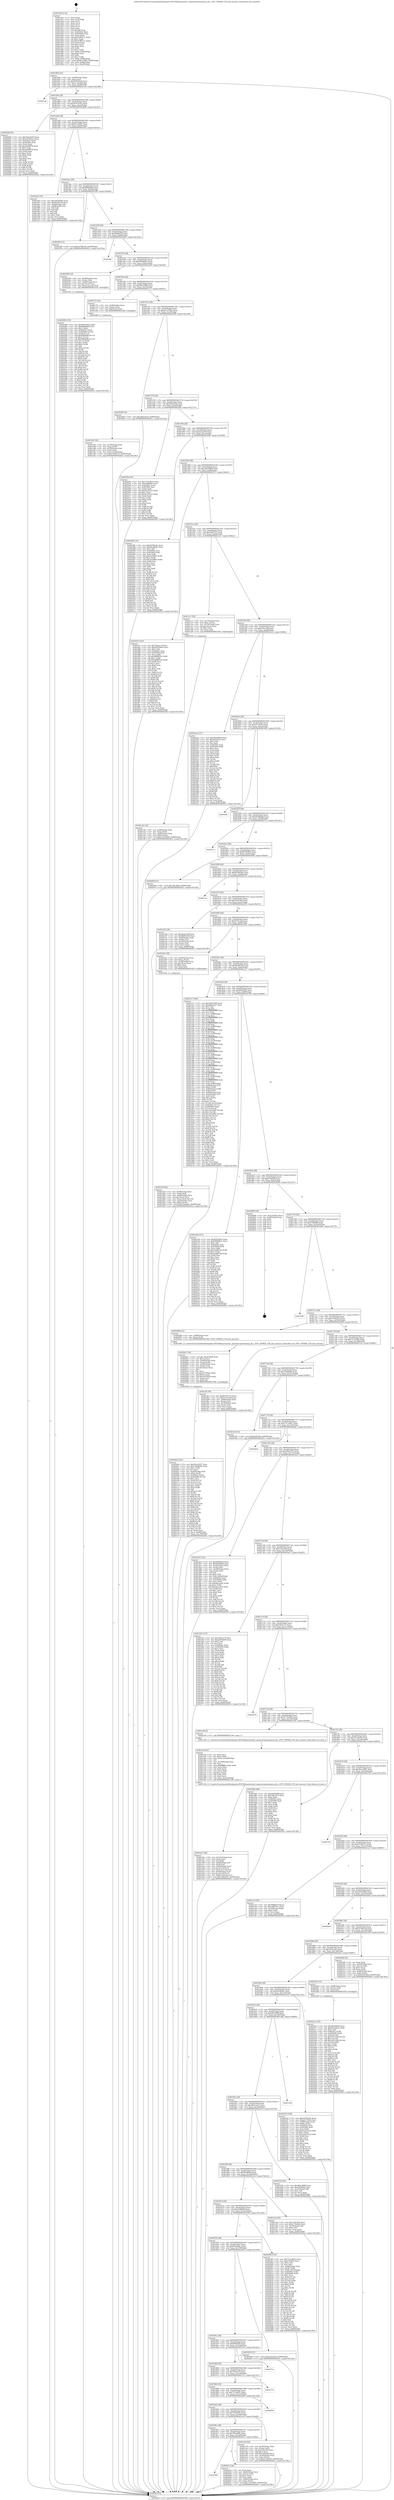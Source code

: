 digraph "0x401420" {
  label = "0x401420 (/mnt/c/Users/mathe/Desktop/tcc/POCII/binaries/extr_opensslcryptoevpevp_lib.c_EVP_CIPHER_CTX_buf_noconst_Final-ollvm.out::main(0))"
  labelloc = "t"
  node[shape=record]

  Entry [label="",width=0.3,height=0.3,shape=circle,fillcolor=black,style=filled]
  "0x401494" [label="{
     0x401494 [32]\l
     | [instrs]\l
     &nbsp;&nbsp;0x401494 \<+6\>: mov -0x90(%rbp),%eax\l
     &nbsp;&nbsp;0x40149a \<+2\>: mov %eax,%ecx\l
     &nbsp;&nbsp;0x40149c \<+6\>: sub $0x859328cb,%ecx\l
     &nbsp;&nbsp;0x4014a2 \<+6\>: mov %eax,-0xa4(%rbp)\l
     &nbsp;&nbsp;0x4014a8 \<+6\>: mov %ecx,-0xa8(%rbp)\l
     &nbsp;&nbsp;0x4014ae \<+6\>: je 00000000004027a6 \<main+0x1386\>\l
  }"]
  "0x4027a6" [label="{
     0x4027a6\l
  }", style=dashed]
  "0x4014b4" [label="{
     0x4014b4 [28]\l
     | [instrs]\l
     &nbsp;&nbsp;0x4014b4 \<+5\>: jmp 00000000004014b9 \<main+0x99\>\l
     &nbsp;&nbsp;0x4014b9 \<+6\>: mov -0xa4(%rbp),%eax\l
     &nbsp;&nbsp;0x4014bf \<+5\>: sub $0x8747b33a,%eax\l
     &nbsp;&nbsp;0x4014c4 \<+6\>: mov %eax,-0xac(%rbp)\l
     &nbsp;&nbsp;0x4014ca \<+6\>: je 0000000000402040 \<main+0xc20\>\l
  }"]
  Exit [label="",width=0.3,height=0.3,shape=circle,fillcolor=black,style=filled,peripheries=2]
  "0x402040" [label="{
     0x402040 [91]\l
     | [instrs]\l
     &nbsp;&nbsp;0x402040 \<+5\>: mov $0x30a14297,%eax\l
     &nbsp;&nbsp;0x402045 \<+5\>: mov $0x1078d223,%ecx\l
     &nbsp;&nbsp;0x40204a \<+7\>: mov 0x40505c,%edx\l
     &nbsp;&nbsp;0x402051 \<+7\>: mov 0x405060,%esi\l
     &nbsp;&nbsp;0x402058 \<+2\>: mov %edx,%edi\l
     &nbsp;&nbsp;0x40205a \<+6\>: add $0x2da9f078,%edi\l
     &nbsp;&nbsp;0x402060 \<+3\>: sub $0x1,%edi\l
     &nbsp;&nbsp;0x402063 \<+6\>: sub $0x2da9f078,%edi\l
     &nbsp;&nbsp;0x402069 \<+3\>: imul %edi,%edx\l
     &nbsp;&nbsp;0x40206c \<+3\>: and $0x1,%edx\l
     &nbsp;&nbsp;0x40206f \<+3\>: cmp $0x0,%edx\l
     &nbsp;&nbsp;0x402072 \<+4\>: sete %r8b\l
     &nbsp;&nbsp;0x402076 \<+3\>: cmp $0xa,%esi\l
     &nbsp;&nbsp;0x402079 \<+4\>: setl %r9b\l
     &nbsp;&nbsp;0x40207d \<+3\>: mov %r8b,%r10b\l
     &nbsp;&nbsp;0x402080 \<+3\>: and %r9b,%r10b\l
     &nbsp;&nbsp;0x402083 \<+3\>: xor %r9b,%r8b\l
     &nbsp;&nbsp;0x402086 \<+3\>: or %r8b,%r10b\l
     &nbsp;&nbsp;0x402089 \<+4\>: test $0x1,%r10b\l
     &nbsp;&nbsp;0x40208d \<+3\>: cmovne %ecx,%eax\l
     &nbsp;&nbsp;0x402090 \<+6\>: mov %eax,-0x90(%rbp)\l
     &nbsp;&nbsp;0x402096 \<+5\>: jmp 000000000040281e \<main+0x13fe\>\l
  }"]
  "0x4014d0" [label="{
     0x4014d0 [28]\l
     | [instrs]\l
     &nbsp;&nbsp;0x4014d0 \<+5\>: jmp 00000000004014d5 \<main+0xb5\>\l
     &nbsp;&nbsp;0x4014d5 \<+6\>: mov -0xa4(%rbp),%eax\l
     &nbsp;&nbsp;0x4014db \<+5\>: sub $0x8e1e5f65,%eax\l
     &nbsp;&nbsp;0x4014e0 \<+6\>: mov %eax,-0xb0(%rbp)\l
     &nbsp;&nbsp;0x4014e6 \<+6\>: je 00000000004019e2 \<main+0x5c2\>\l
  }"]
  "0x4023c2" [label="{
     0x4023c2 [155]\l
     | [instrs]\l
     &nbsp;&nbsp;0x4023c2 \<+5\>: mov $0xd03d48dd,%ecx\l
     &nbsp;&nbsp;0x4023c7 \<+5\>: mov $0x602a4bac,%edx\l
     &nbsp;&nbsp;0x4023cc \<+3\>: mov $0x1,%sil\l
     &nbsp;&nbsp;0x4023cf \<+8\>: mov 0x40505c,%r8d\l
     &nbsp;&nbsp;0x4023d7 \<+8\>: mov 0x405060,%r9d\l
     &nbsp;&nbsp;0x4023df \<+3\>: mov %r8d,%r10d\l
     &nbsp;&nbsp;0x4023e2 \<+7\>: sub $0x1f011028,%r10d\l
     &nbsp;&nbsp;0x4023e9 \<+4\>: sub $0x1,%r10d\l
     &nbsp;&nbsp;0x4023ed \<+7\>: add $0x1f011028,%r10d\l
     &nbsp;&nbsp;0x4023f4 \<+4\>: imul %r10d,%r8d\l
     &nbsp;&nbsp;0x4023f8 \<+4\>: and $0x1,%r8d\l
     &nbsp;&nbsp;0x4023fc \<+4\>: cmp $0x0,%r8d\l
     &nbsp;&nbsp;0x402400 \<+4\>: sete %r11b\l
     &nbsp;&nbsp;0x402404 \<+4\>: cmp $0xa,%r9d\l
     &nbsp;&nbsp;0x402408 \<+3\>: setl %bl\l
     &nbsp;&nbsp;0x40240b \<+3\>: mov %r11b,%r14b\l
     &nbsp;&nbsp;0x40240e \<+4\>: xor $0xff,%r14b\l
     &nbsp;&nbsp;0x402412 \<+3\>: mov %bl,%r15b\l
     &nbsp;&nbsp;0x402415 \<+4\>: xor $0xff,%r15b\l
     &nbsp;&nbsp;0x402419 \<+4\>: xor $0x1,%sil\l
     &nbsp;&nbsp;0x40241d \<+3\>: mov %r14b,%r12b\l
     &nbsp;&nbsp;0x402420 \<+4\>: and $0xff,%r12b\l
     &nbsp;&nbsp;0x402424 \<+3\>: and %sil,%r11b\l
     &nbsp;&nbsp;0x402427 \<+3\>: mov %r15b,%r13b\l
     &nbsp;&nbsp;0x40242a \<+4\>: and $0xff,%r13b\l
     &nbsp;&nbsp;0x40242e \<+3\>: and %sil,%bl\l
     &nbsp;&nbsp;0x402431 \<+3\>: or %r11b,%r12b\l
     &nbsp;&nbsp;0x402434 \<+3\>: or %bl,%r13b\l
     &nbsp;&nbsp;0x402437 \<+3\>: xor %r13b,%r12b\l
     &nbsp;&nbsp;0x40243a \<+3\>: or %r15b,%r14b\l
     &nbsp;&nbsp;0x40243d \<+4\>: xor $0xff,%r14b\l
     &nbsp;&nbsp;0x402441 \<+4\>: or $0x1,%sil\l
     &nbsp;&nbsp;0x402445 \<+3\>: and %sil,%r14b\l
     &nbsp;&nbsp;0x402448 \<+3\>: or %r14b,%r12b\l
     &nbsp;&nbsp;0x40244b \<+4\>: test $0x1,%r12b\l
     &nbsp;&nbsp;0x40244f \<+3\>: cmovne %edx,%ecx\l
     &nbsp;&nbsp;0x402452 \<+6\>: mov %ecx,-0x90(%rbp)\l
     &nbsp;&nbsp;0x402458 \<+5\>: jmp 000000000040281e \<main+0x13fe\>\l
  }"]
  "0x4019e2" [label="{
     0x4019e2 [53]\l
     | [instrs]\l
     &nbsp;&nbsp;0x4019e2 \<+5\>: mov $0x3d542d95,%eax\l
     &nbsp;&nbsp;0x4019e7 \<+5\>: mov $0xfb528720,%ecx\l
     &nbsp;&nbsp;0x4019ec \<+6\>: mov -0x8a(%rbp),%dl\l
     &nbsp;&nbsp;0x4019f2 \<+7\>: mov -0x89(%rbp),%sil\l
     &nbsp;&nbsp;0x4019f9 \<+3\>: mov %dl,%dil\l
     &nbsp;&nbsp;0x4019fc \<+3\>: and %sil,%dil\l
     &nbsp;&nbsp;0x4019ff \<+3\>: xor %sil,%dl\l
     &nbsp;&nbsp;0x401a02 \<+3\>: or %dl,%dil\l
     &nbsp;&nbsp;0x401a05 \<+4\>: test $0x1,%dil\l
     &nbsp;&nbsp;0x401a09 \<+3\>: cmovne %ecx,%eax\l
     &nbsp;&nbsp;0x401a0c \<+6\>: mov %eax,-0x90(%rbp)\l
     &nbsp;&nbsp;0x401a12 \<+5\>: jmp 000000000040281e \<main+0x13fe\>\l
  }"]
  "0x4014ec" [label="{
     0x4014ec [28]\l
     | [instrs]\l
     &nbsp;&nbsp;0x4014ec \<+5\>: jmp 00000000004014f1 \<main+0xd1\>\l
     &nbsp;&nbsp;0x4014f1 \<+6\>: mov -0xa4(%rbp),%eax\l
     &nbsp;&nbsp;0x4014f7 \<+5\>: sub $0x8f88d40d,%eax\l
     &nbsp;&nbsp;0x4014fc \<+6\>: mov %eax,-0xb4(%rbp)\l
     &nbsp;&nbsp;0x401502 \<+6\>: je 00000000004022f9 \<main+0xed9\>\l
  }"]
  "0x40281e" [label="{
     0x40281e [5]\l
     | [instrs]\l
     &nbsp;&nbsp;0x40281e \<+5\>: jmp 0000000000401494 \<main+0x74\>\l
  }"]
  "0x401420" [label="{
     0x401420 [116]\l
     | [instrs]\l
     &nbsp;&nbsp;0x401420 \<+1\>: push %rbp\l
     &nbsp;&nbsp;0x401421 \<+3\>: mov %rsp,%rbp\l
     &nbsp;&nbsp;0x401424 \<+2\>: push %r15\l
     &nbsp;&nbsp;0x401426 \<+2\>: push %r14\l
     &nbsp;&nbsp;0x401428 \<+2\>: push %r13\l
     &nbsp;&nbsp;0x40142a \<+2\>: push %r12\l
     &nbsp;&nbsp;0x40142c \<+1\>: push %rbx\l
     &nbsp;&nbsp;0x40142d \<+7\>: sub $0x168,%rsp\l
     &nbsp;&nbsp;0x401434 \<+7\>: mov 0x40505c,%eax\l
     &nbsp;&nbsp;0x40143b \<+7\>: mov 0x405060,%ecx\l
     &nbsp;&nbsp;0x401442 \<+2\>: mov %eax,%edx\l
     &nbsp;&nbsp;0x401444 \<+6\>: sub $0x51f801c1,%edx\l
     &nbsp;&nbsp;0x40144a \<+3\>: sub $0x1,%edx\l
     &nbsp;&nbsp;0x40144d \<+6\>: add $0x51f801c1,%edx\l
     &nbsp;&nbsp;0x401453 \<+3\>: imul %edx,%eax\l
     &nbsp;&nbsp;0x401456 \<+3\>: and $0x1,%eax\l
     &nbsp;&nbsp;0x401459 \<+3\>: cmp $0x0,%eax\l
     &nbsp;&nbsp;0x40145c \<+4\>: sete %r8b\l
     &nbsp;&nbsp;0x401460 \<+4\>: and $0x1,%r8b\l
     &nbsp;&nbsp;0x401464 \<+7\>: mov %r8b,-0x8a(%rbp)\l
     &nbsp;&nbsp;0x40146b \<+3\>: cmp $0xa,%ecx\l
     &nbsp;&nbsp;0x40146e \<+4\>: setl %r8b\l
     &nbsp;&nbsp;0x401472 \<+4\>: and $0x1,%r8b\l
     &nbsp;&nbsp;0x401476 \<+7\>: mov %r8b,-0x89(%rbp)\l
     &nbsp;&nbsp;0x40147d \<+10\>: movl $0x8e1e5f65,-0x90(%rbp)\l
     &nbsp;&nbsp;0x401487 \<+6\>: mov %edi,-0x94(%rbp)\l
     &nbsp;&nbsp;0x40148d \<+7\>: mov %rsi,-0xa0(%rbp)\l
  }"]
  "0x402260" [label="{
     0x402260 [153]\l
     | [instrs]\l
     &nbsp;&nbsp;0x402260 \<+5\>: mov $0x859328cb,%edx\l
     &nbsp;&nbsp;0x402265 \<+5\>: mov $0x8f88d40d,%esi\l
     &nbsp;&nbsp;0x40226a \<+3\>: mov $0x1,%r8b\l
     &nbsp;&nbsp;0x40226d \<+8\>: mov 0x40505c,%r9d\l
     &nbsp;&nbsp;0x402275 \<+8\>: mov 0x405060,%r10d\l
     &nbsp;&nbsp;0x40227d \<+3\>: mov %r9d,%r11d\l
     &nbsp;&nbsp;0x402280 \<+7\>: add $0x49fe6f49,%r11d\l
     &nbsp;&nbsp;0x402287 \<+4\>: sub $0x1,%r11d\l
     &nbsp;&nbsp;0x40228b \<+7\>: sub $0x49fe6f49,%r11d\l
     &nbsp;&nbsp;0x402292 \<+4\>: imul %r11d,%r9d\l
     &nbsp;&nbsp;0x402296 \<+4\>: and $0x1,%r9d\l
     &nbsp;&nbsp;0x40229a \<+4\>: cmp $0x0,%r9d\l
     &nbsp;&nbsp;0x40229e \<+3\>: sete %bl\l
     &nbsp;&nbsp;0x4022a1 \<+4\>: cmp $0xa,%r10d\l
     &nbsp;&nbsp;0x4022a5 \<+4\>: setl %r14b\l
     &nbsp;&nbsp;0x4022a9 \<+3\>: mov %bl,%r15b\l
     &nbsp;&nbsp;0x4022ac \<+4\>: xor $0xff,%r15b\l
     &nbsp;&nbsp;0x4022b0 \<+3\>: mov %r14b,%r12b\l
     &nbsp;&nbsp;0x4022b3 \<+4\>: xor $0xff,%r12b\l
     &nbsp;&nbsp;0x4022b7 \<+4\>: xor $0x0,%r8b\l
     &nbsp;&nbsp;0x4022bb \<+3\>: mov %r15b,%r13b\l
     &nbsp;&nbsp;0x4022be \<+4\>: and $0x0,%r13b\l
     &nbsp;&nbsp;0x4022c2 \<+3\>: and %r8b,%bl\l
     &nbsp;&nbsp;0x4022c5 \<+3\>: mov %r12b,%al\l
     &nbsp;&nbsp;0x4022c8 \<+2\>: and $0x0,%al\l
     &nbsp;&nbsp;0x4022ca \<+3\>: and %r8b,%r14b\l
     &nbsp;&nbsp;0x4022cd \<+3\>: or %bl,%r13b\l
     &nbsp;&nbsp;0x4022d0 \<+3\>: or %r14b,%al\l
     &nbsp;&nbsp;0x4022d3 \<+3\>: xor %al,%r13b\l
     &nbsp;&nbsp;0x4022d6 \<+3\>: or %r12b,%r15b\l
     &nbsp;&nbsp;0x4022d9 \<+4\>: xor $0xff,%r15b\l
     &nbsp;&nbsp;0x4022dd \<+4\>: or $0x0,%r8b\l
     &nbsp;&nbsp;0x4022e1 \<+3\>: and %r8b,%r15b\l
     &nbsp;&nbsp;0x4022e4 \<+3\>: or %r15b,%r13b\l
     &nbsp;&nbsp;0x4022e7 \<+4\>: test $0x1,%r13b\l
     &nbsp;&nbsp;0x4022eb \<+3\>: cmovne %esi,%edx\l
     &nbsp;&nbsp;0x4022ee \<+6\>: mov %edx,-0x90(%rbp)\l
     &nbsp;&nbsp;0x4022f4 \<+5\>: jmp 000000000040281e \<main+0x13fe\>\l
  }"]
  "0x4022f9" [label="{
     0x4022f9 [15]\l
     | [instrs]\l
     &nbsp;&nbsp;0x4022f9 \<+10\>: movl $0x3e7691e8,-0x90(%rbp)\l
     &nbsp;&nbsp;0x402303 \<+5\>: jmp 000000000040281e \<main+0x13fe\>\l
  }"]
  "0x401508" [label="{
     0x401508 [28]\l
     | [instrs]\l
     &nbsp;&nbsp;0x401508 \<+5\>: jmp 000000000040150d \<main+0xed\>\l
     &nbsp;&nbsp;0x40150d \<+6\>: mov -0xa4(%rbp),%eax\l
     &nbsp;&nbsp;0x401513 \<+5\>: sub $0x9088427f,%eax\l
     &nbsp;&nbsp;0x401518 \<+6\>: mov %eax,-0xb8(%rbp)\l
     &nbsp;&nbsp;0x40151e \<+6\>: je 000000000040246c \<main+0x104c\>\l
  }"]
  "0x4020e2" [label="{
     0x4020e2 [161]\l
     | [instrs]\l
     &nbsp;&nbsp;0x4020e2 \<+5\>: mov $0x30a14297,%ecx\l
     &nbsp;&nbsp;0x4020e7 \<+5\>: mov $0x13469eb4,%edx\l
     &nbsp;&nbsp;0x4020ec \<+3\>: mov $0x1,%r8b\l
     &nbsp;&nbsp;0x4020ef \<+2\>: xor %esi,%esi\l
     &nbsp;&nbsp;0x4020f1 \<+4\>: mov -0x40(%rbp),%rdi\l
     &nbsp;&nbsp;0x4020f5 \<+6\>: movl $0x0,(%rdi)\l
     &nbsp;&nbsp;0x4020fb \<+8\>: mov 0x40505c,%r9d\l
     &nbsp;&nbsp;0x402103 \<+8\>: mov 0x405060,%r10d\l
     &nbsp;&nbsp;0x40210b \<+3\>: sub $0x1,%esi\l
     &nbsp;&nbsp;0x40210e \<+3\>: mov %r9d,%r11d\l
     &nbsp;&nbsp;0x402111 \<+3\>: add %esi,%r11d\l
     &nbsp;&nbsp;0x402114 \<+4\>: imul %r11d,%r9d\l
     &nbsp;&nbsp;0x402118 \<+4\>: and $0x1,%r9d\l
     &nbsp;&nbsp;0x40211c \<+4\>: cmp $0x0,%r9d\l
     &nbsp;&nbsp;0x402120 \<+3\>: sete %bl\l
     &nbsp;&nbsp;0x402123 \<+4\>: cmp $0xa,%r10d\l
     &nbsp;&nbsp;0x402127 \<+4\>: setl %r14b\l
     &nbsp;&nbsp;0x40212b \<+3\>: mov %bl,%r15b\l
     &nbsp;&nbsp;0x40212e \<+4\>: xor $0xff,%r15b\l
     &nbsp;&nbsp;0x402132 \<+3\>: mov %r14b,%r12b\l
     &nbsp;&nbsp;0x402135 \<+4\>: xor $0xff,%r12b\l
     &nbsp;&nbsp;0x402139 \<+4\>: xor $0x0,%r8b\l
     &nbsp;&nbsp;0x40213d \<+3\>: mov %r15b,%r13b\l
     &nbsp;&nbsp;0x402140 \<+4\>: and $0x0,%r13b\l
     &nbsp;&nbsp;0x402144 \<+3\>: and %r8b,%bl\l
     &nbsp;&nbsp;0x402147 \<+3\>: mov %r12b,%sil\l
     &nbsp;&nbsp;0x40214a \<+4\>: and $0x0,%sil\l
     &nbsp;&nbsp;0x40214e \<+3\>: and %r8b,%r14b\l
     &nbsp;&nbsp;0x402151 \<+3\>: or %bl,%r13b\l
     &nbsp;&nbsp;0x402154 \<+3\>: or %r14b,%sil\l
     &nbsp;&nbsp;0x402157 \<+3\>: xor %sil,%r13b\l
     &nbsp;&nbsp;0x40215a \<+3\>: or %r12b,%r15b\l
     &nbsp;&nbsp;0x40215d \<+4\>: xor $0xff,%r15b\l
     &nbsp;&nbsp;0x402161 \<+4\>: or $0x0,%r8b\l
     &nbsp;&nbsp;0x402165 \<+3\>: and %r8b,%r15b\l
     &nbsp;&nbsp;0x402168 \<+3\>: or %r15b,%r13b\l
     &nbsp;&nbsp;0x40216b \<+4\>: test $0x1,%r13b\l
     &nbsp;&nbsp;0x40216f \<+3\>: cmovne %edx,%ecx\l
     &nbsp;&nbsp;0x402172 \<+6\>: mov %ecx,-0x90(%rbp)\l
     &nbsp;&nbsp;0x402178 \<+6\>: mov %eax,-0x170(%rbp)\l
     &nbsp;&nbsp;0x40217e \<+5\>: jmp 000000000040281e \<main+0x13fe\>\l
  }"]
  "0x40246c" [label="{
     0x40246c\l
  }", style=dashed]
  "0x401524" [label="{
     0x401524 [28]\l
     | [instrs]\l
     &nbsp;&nbsp;0x401524 \<+5\>: jmp 0000000000401529 \<main+0x109\>\l
     &nbsp;&nbsp;0x401529 \<+6\>: mov -0xa4(%rbp),%eax\l
     &nbsp;&nbsp;0x40152f \<+5\>: sub $0x95606b2c,%eax\l
     &nbsp;&nbsp;0x401534 \<+6\>: mov %eax,-0xbc(%rbp)\l
     &nbsp;&nbsp;0x40153a \<+6\>: je 0000000000402249 \<main+0xe29\>\l
  }"]
  "0x4020a7" [label="{
     0x4020a7 [59]\l
     | [instrs]\l
     &nbsp;&nbsp;0x4020a7 \<+10\>: movabs $0x4030b6,%rdi\l
     &nbsp;&nbsp;0x4020b1 \<+5\>: mov $0x1a,%ecx\l
     &nbsp;&nbsp;0x4020b6 \<+4\>: mov -0x48(%rbp),%rdx\l
     &nbsp;&nbsp;0x4020ba \<+3\>: mov %rax,(%rdx)\l
     &nbsp;&nbsp;0x4020bd \<+4\>: mov -0x48(%rbp),%rax\l
     &nbsp;&nbsp;0x4020c1 \<+3\>: mov (%rax),%rax\l
     &nbsp;&nbsp;0x4020c4 \<+3\>: movzbl (%rax),%eax\l
     &nbsp;&nbsp;0x4020c7 \<+1\>: cltd\l
     &nbsp;&nbsp;0x4020c8 \<+2\>: idiv %ecx\l
     &nbsp;&nbsp;0x4020ca \<+6\>: sub $0xc0579a9a,%edx\l
     &nbsp;&nbsp;0x4020d0 \<+3\>: add $0x61,%edx\l
     &nbsp;&nbsp;0x4020d3 \<+6\>: add $0xc0579a9a,%edx\l
     &nbsp;&nbsp;0x4020d9 \<+2\>: mov %edx,%esi\l
     &nbsp;&nbsp;0x4020db \<+2\>: mov $0x0,%al\l
     &nbsp;&nbsp;0x4020dd \<+5\>: call 0000000000401040 \<printf@plt\>\l
     | [calls]\l
     &nbsp;&nbsp;0x401040 \{1\} (unknown)\l
  }"]
  "0x402249" [label="{
     0x402249 [23]\l
     | [instrs]\l
     &nbsp;&nbsp;0x402249 \<+4\>: mov -0x68(%rbp),%rax\l
     &nbsp;&nbsp;0x40224d \<+3\>: mov (%rax),%rax\l
     &nbsp;&nbsp;0x402250 \<+4\>: mov -0x40(%rbp),%rcx\l
     &nbsp;&nbsp;0x402254 \<+3\>: movslq (%rcx),%rcx\l
     &nbsp;&nbsp;0x402257 \<+4\>: mov (%rax,%rcx,8),%rdi\l
     &nbsp;&nbsp;0x40225b \<+5\>: call 0000000000401030 \<free@plt\>\l
     | [calls]\l
     &nbsp;&nbsp;0x401030 \{1\} (unknown)\l
  }"]
  "0x401540" [label="{
     0x401540 [28]\l
     | [instrs]\l
     &nbsp;&nbsp;0x401540 \<+5\>: jmp 0000000000401545 \<main+0x125\>\l
     &nbsp;&nbsp;0x401545 \<+6\>: mov -0xa4(%rbp),%eax\l
     &nbsp;&nbsp;0x40154b \<+5\>: sub $0x99ec968b,%eax\l
     &nbsp;&nbsp;0x401550 \<+6\>: mov %eax,-0xc0(%rbp)\l
     &nbsp;&nbsp;0x401556 \<+6\>: je 0000000000401c75 \<main+0x855\>\l
  }"]
  "0x4019d8" [label="{
     0x4019d8\l
  }", style=dashed]
  "0x401c75" [label="{
     0x401c75 [16]\l
     | [instrs]\l
     &nbsp;&nbsp;0x401c75 \<+4\>: mov -0x80(%rbp),%rax\l
     &nbsp;&nbsp;0x401c79 \<+3\>: mov (%rax),%rax\l
     &nbsp;&nbsp;0x401c7c \<+4\>: mov 0x8(%rax),%rdi\l
     &nbsp;&nbsp;0x401c80 \<+5\>: call 0000000000401060 \<atoi@plt\>\l
     | [calls]\l
     &nbsp;&nbsp;0x401060 \{1\} (unknown)\l
  }"]
  "0x40155c" [label="{
     0x40155c [28]\l
     | [instrs]\l
     &nbsp;&nbsp;0x40155c \<+5\>: jmp 0000000000401561 \<main+0x141\>\l
     &nbsp;&nbsp;0x401561 \<+6\>: mov -0xa4(%rbp),%eax\l
     &nbsp;&nbsp;0x401567 \<+5\>: sub $0xa0115824,%eax\l
     &nbsp;&nbsp;0x40156c \<+6\>: mov %eax,-0xc4(%rbp)\l
     &nbsp;&nbsp;0x401572 \<+6\>: je 000000000040258f \<main+0x116f\>\l
  }"]
  "0x40201e" [label="{
     0x40201e [34]\l
     | [instrs]\l
     &nbsp;&nbsp;0x40201e \<+2\>: xor %eax,%eax\l
     &nbsp;&nbsp;0x402020 \<+4\>: mov -0x60(%rbp),%rcx\l
     &nbsp;&nbsp;0x402024 \<+2\>: mov (%rcx),%edx\l
     &nbsp;&nbsp;0x402026 \<+3\>: sub $0x1,%eax\l
     &nbsp;&nbsp;0x402029 \<+2\>: sub %eax,%edx\l
     &nbsp;&nbsp;0x40202b \<+4\>: mov -0x60(%rbp),%rcx\l
     &nbsp;&nbsp;0x40202f \<+2\>: mov %edx,(%rcx)\l
     &nbsp;&nbsp;0x402031 \<+10\>: movl $0x12101800,-0x90(%rbp)\l
     &nbsp;&nbsp;0x40203b \<+5\>: jmp 000000000040281e \<main+0x13fe\>\l
  }"]
  "0x40258f" [label="{
     0x40258f [15]\l
     | [instrs]\l
     &nbsp;&nbsp;0x40258f \<+10\>: movl $0xa94ede5a,-0x90(%rbp)\l
     &nbsp;&nbsp;0x402599 \<+5\>: jmp 000000000040281e \<main+0x13fe\>\l
  }"]
  "0x401578" [label="{
     0x401578 [28]\l
     | [instrs]\l
     &nbsp;&nbsp;0x401578 \<+5\>: jmp 000000000040157d \<main+0x15d\>\l
     &nbsp;&nbsp;0x40157d \<+6\>: mov -0xa4(%rbp),%eax\l
     &nbsp;&nbsp;0x401583 \<+5\>: sub $0xa94ede5a,%eax\l
     &nbsp;&nbsp;0x401588 \<+6\>: mov %eax,-0xc8(%rbp)\l
     &nbsp;&nbsp;0x40158e \<+6\>: je 000000000040259e \<main+0x117e\>\l
  }"]
  "0x4019bc" [label="{
     0x4019bc [28]\l
     | [instrs]\l
     &nbsp;&nbsp;0x4019bc \<+5\>: jmp 00000000004019c1 \<main+0x5a1\>\l
     &nbsp;&nbsp;0x4019c1 \<+6\>: mov -0xa4(%rbp),%eax\l
     &nbsp;&nbsp;0x4019c7 \<+5\>: sub $0x7f8c2694,%eax\l
     &nbsp;&nbsp;0x4019cc \<+6\>: mov %eax,-0x164(%rbp)\l
     &nbsp;&nbsp;0x4019d2 \<+6\>: je 000000000040201e \<main+0xbfe\>\l
  }"]
  "0x40259e" [label="{
     0x40259e [91]\l
     | [instrs]\l
     &nbsp;&nbsp;0x40259e \<+5\>: mov $0x7231db55,%eax\l
     &nbsp;&nbsp;0x4025a3 \<+5\>: mov $0x5e8ff4d3,%ecx\l
     &nbsp;&nbsp;0x4025a8 \<+7\>: mov 0x40505c,%edx\l
     &nbsp;&nbsp;0x4025af \<+7\>: mov 0x405060,%esi\l
     &nbsp;&nbsp;0x4025b6 \<+2\>: mov %edx,%edi\l
     &nbsp;&nbsp;0x4025b8 \<+6\>: sub $0xd1c87a23,%edi\l
     &nbsp;&nbsp;0x4025be \<+3\>: sub $0x1,%edi\l
     &nbsp;&nbsp;0x4025c1 \<+6\>: add $0xd1c87a23,%edi\l
     &nbsp;&nbsp;0x4025c7 \<+3\>: imul %edi,%edx\l
     &nbsp;&nbsp;0x4025ca \<+3\>: and $0x1,%edx\l
     &nbsp;&nbsp;0x4025cd \<+3\>: cmp $0x0,%edx\l
     &nbsp;&nbsp;0x4025d0 \<+4\>: sete %r8b\l
     &nbsp;&nbsp;0x4025d4 \<+3\>: cmp $0xa,%esi\l
     &nbsp;&nbsp;0x4025d7 \<+4\>: setl %r9b\l
     &nbsp;&nbsp;0x4025db \<+3\>: mov %r8b,%r10b\l
     &nbsp;&nbsp;0x4025de \<+3\>: and %r9b,%r10b\l
     &nbsp;&nbsp;0x4025e1 \<+3\>: xor %r9b,%r8b\l
     &nbsp;&nbsp;0x4025e4 \<+3\>: or %r8b,%r10b\l
     &nbsp;&nbsp;0x4025e7 \<+4\>: test $0x1,%r10b\l
     &nbsp;&nbsp;0x4025eb \<+3\>: cmovne %ecx,%eax\l
     &nbsp;&nbsp;0x4025ee \<+6\>: mov %eax,-0x90(%rbp)\l
     &nbsp;&nbsp;0x4025f4 \<+5\>: jmp 000000000040281e \<main+0x13fe\>\l
  }"]
  "0x401594" [label="{
     0x401594 [28]\l
     | [instrs]\l
     &nbsp;&nbsp;0x401594 \<+5\>: jmp 0000000000401599 \<main+0x179\>\l
     &nbsp;&nbsp;0x401599 \<+6\>: mov -0xa4(%rbp),%eax\l
     &nbsp;&nbsp;0x40159f \<+5\>: sub $0xaaa5e25d,%eax\l
     &nbsp;&nbsp;0x4015a4 \<+6\>: mov %eax,-0xcc(%rbp)\l
     &nbsp;&nbsp;0x4015aa \<+6\>: je 000000000040248f \<main+0x106f\>\l
  }"]
  "0x401ec9" [label="{
     0x401ec9 [42]\l
     | [instrs]\l
     &nbsp;&nbsp;0x401ec9 \<+4\>: mov -0x50(%rbp),%rax\l
     &nbsp;&nbsp;0x401ecd \<+2\>: mov (%rax),%ecx\l
     &nbsp;&nbsp;0x401ecf \<+6\>: sub $0x55fee5fd,%ecx\l
     &nbsp;&nbsp;0x401ed5 \<+3\>: add $0x1,%ecx\l
     &nbsp;&nbsp;0x401ed8 \<+6\>: add $0x55fee5fd,%ecx\l
     &nbsp;&nbsp;0x401ede \<+4\>: mov -0x50(%rbp),%rax\l
     &nbsp;&nbsp;0x401ee2 \<+2\>: mov %ecx,(%rax)\l
     &nbsp;&nbsp;0x401ee4 \<+10\>: movl $0x27ec6e45,-0x90(%rbp)\l
     &nbsp;&nbsp;0x401eee \<+5\>: jmp 000000000040281e \<main+0x13fe\>\l
  }"]
  "0x40248f" [label="{
     0x40248f [147]\l
     | [instrs]\l
     &nbsp;&nbsp;0x40248f \<+5\>: mov $0xdd76b2de,%eax\l
     &nbsp;&nbsp;0x402494 \<+5\>: mov $0x44c6be6c,%ecx\l
     &nbsp;&nbsp;0x402499 \<+2\>: mov $0x1,%dl\l
     &nbsp;&nbsp;0x40249b \<+7\>: mov 0x40505c,%esi\l
     &nbsp;&nbsp;0x4024a2 \<+7\>: mov 0x405060,%edi\l
     &nbsp;&nbsp;0x4024a9 \<+3\>: mov %esi,%r8d\l
     &nbsp;&nbsp;0x4024ac \<+7\>: add $0x20cf5665,%r8d\l
     &nbsp;&nbsp;0x4024b3 \<+4\>: sub $0x1,%r8d\l
     &nbsp;&nbsp;0x4024b7 \<+7\>: sub $0x20cf5665,%r8d\l
     &nbsp;&nbsp;0x4024be \<+4\>: imul %r8d,%esi\l
     &nbsp;&nbsp;0x4024c2 \<+3\>: and $0x1,%esi\l
     &nbsp;&nbsp;0x4024c5 \<+3\>: cmp $0x0,%esi\l
     &nbsp;&nbsp;0x4024c8 \<+4\>: sete %r9b\l
     &nbsp;&nbsp;0x4024cc \<+3\>: cmp $0xa,%edi\l
     &nbsp;&nbsp;0x4024cf \<+4\>: setl %r10b\l
     &nbsp;&nbsp;0x4024d3 \<+3\>: mov %r9b,%r11b\l
     &nbsp;&nbsp;0x4024d6 \<+4\>: xor $0xff,%r11b\l
     &nbsp;&nbsp;0x4024da \<+3\>: mov %r10b,%bl\l
     &nbsp;&nbsp;0x4024dd \<+3\>: xor $0xff,%bl\l
     &nbsp;&nbsp;0x4024e0 \<+3\>: xor $0x0,%dl\l
     &nbsp;&nbsp;0x4024e3 \<+3\>: mov %r11b,%r14b\l
     &nbsp;&nbsp;0x4024e6 \<+4\>: and $0x0,%r14b\l
     &nbsp;&nbsp;0x4024ea \<+3\>: and %dl,%r9b\l
     &nbsp;&nbsp;0x4024ed \<+3\>: mov %bl,%r15b\l
     &nbsp;&nbsp;0x4024f0 \<+4\>: and $0x0,%r15b\l
     &nbsp;&nbsp;0x4024f4 \<+3\>: and %dl,%r10b\l
     &nbsp;&nbsp;0x4024f7 \<+3\>: or %r9b,%r14b\l
     &nbsp;&nbsp;0x4024fa \<+3\>: or %r10b,%r15b\l
     &nbsp;&nbsp;0x4024fd \<+3\>: xor %r15b,%r14b\l
     &nbsp;&nbsp;0x402500 \<+3\>: or %bl,%r11b\l
     &nbsp;&nbsp;0x402503 \<+4\>: xor $0xff,%r11b\l
     &nbsp;&nbsp;0x402507 \<+3\>: or $0x0,%dl\l
     &nbsp;&nbsp;0x40250a \<+3\>: and %dl,%r11b\l
     &nbsp;&nbsp;0x40250d \<+3\>: or %r11b,%r14b\l
     &nbsp;&nbsp;0x402510 \<+4\>: test $0x1,%r14b\l
     &nbsp;&nbsp;0x402514 \<+3\>: cmovne %ecx,%eax\l
     &nbsp;&nbsp;0x402517 \<+6\>: mov %eax,-0x90(%rbp)\l
     &nbsp;&nbsp;0x40251d \<+5\>: jmp 000000000040281e \<main+0x13fe\>\l
  }"]
  "0x4015b0" [label="{
     0x4015b0 [28]\l
     | [instrs]\l
     &nbsp;&nbsp;0x4015b0 \<+5\>: jmp 00000000004015b5 \<main+0x195\>\l
     &nbsp;&nbsp;0x4015b5 \<+6\>: mov -0xa4(%rbp),%eax\l
     &nbsp;&nbsp;0x4015bb \<+5\>: sub $0xc8978406,%eax\l
     &nbsp;&nbsp;0x4015c0 \<+6\>: mov %eax,-0xd0(%rbp)\l
     &nbsp;&nbsp;0x4015c6 \<+6\>: je 0000000000401f7c \<main+0xb5c\>\l
  }"]
  "0x4019a0" [label="{
     0x4019a0 [28]\l
     | [instrs]\l
     &nbsp;&nbsp;0x4019a0 \<+5\>: jmp 00000000004019a5 \<main+0x585\>\l
     &nbsp;&nbsp;0x4019a5 \<+6\>: mov -0xa4(%rbp),%eax\l
     &nbsp;&nbsp;0x4019ab \<+5\>: sub $0x7ef02205,%eax\l
     &nbsp;&nbsp;0x4019b0 \<+6\>: mov %eax,-0x160(%rbp)\l
     &nbsp;&nbsp;0x4019b6 \<+6\>: je 0000000000401ec9 \<main+0xaa9\>\l
  }"]
  "0x401f7c" [label="{
     0x401f7c [147]\l
     | [instrs]\l
     &nbsp;&nbsp;0x401f7c \<+5\>: mov $0x706c2c7f,%eax\l
     &nbsp;&nbsp;0x401f81 \<+5\>: mov $0xdb785803,%ecx\l
     &nbsp;&nbsp;0x401f86 \<+2\>: mov $0x1,%dl\l
     &nbsp;&nbsp;0x401f88 \<+7\>: mov 0x40505c,%esi\l
     &nbsp;&nbsp;0x401f8f \<+7\>: mov 0x405060,%edi\l
     &nbsp;&nbsp;0x401f96 \<+3\>: mov %esi,%r8d\l
     &nbsp;&nbsp;0x401f99 \<+7\>: sub $0x4f6885e2,%r8d\l
     &nbsp;&nbsp;0x401fa0 \<+4\>: sub $0x1,%r8d\l
     &nbsp;&nbsp;0x401fa4 \<+7\>: add $0x4f6885e2,%r8d\l
     &nbsp;&nbsp;0x401fab \<+4\>: imul %r8d,%esi\l
     &nbsp;&nbsp;0x401faf \<+3\>: and $0x1,%esi\l
     &nbsp;&nbsp;0x401fb2 \<+3\>: cmp $0x0,%esi\l
     &nbsp;&nbsp;0x401fb5 \<+4\>: sete %r9b\l
     &nbsp;&nbsp;0x401fb9 \<+3\>: cmp $0xa,%edi\l
     &nbsp;&nbsp;0x401fbc \<+4\>: setl %r10b\l
     &nbsp;&nbsp;0x401fc0 \<+3\>: mov %r9b,%r11b\l
     &nbsp;&nbsp;0x401fc3 \<+4\>: xor $0xff,%r11b\l
     &nbsp;&nbsp;0x401fc7 \<+3\>: mov %r10b,%bl\l
     &nbsp;&nbsp;0x401fca \<+3\>: xor $0xff,%bl\l
     &nbsp;&nbsp;0x401fcd \<+3\>: xor $0x0,%dl\l
     &nbsp;&nbsp;0x401fd0 \<+3\>: mov %r11b,%r14b\l
     &nbsp;&nbsp;0x401fd3 \<+4\>: and $0x0,%r14b\l
     &nbsp;&nbsp;0x401fd7 \<+3\>: and %dl,%r9b\l
     &nbsp;&nbsp;0x401fda \<+3\>: mov %bl,%r15b\l
     &nbsp;&nbsp;0x401fdd \<+4\>: and $0x0,%r15b\l
     &nbsp;&nbsp;0x401fe1 \<+3\>: and %dl,%r10b\l
     &nbsp;&nbsp;0x401fe4 \<+3\>: or %r9b,%r14b\l
     &nbsp;&nbsp;0x401fe7 \<+3\>: or %r10b,%r15b\l
     &nbsp;&nbsp;0x401fea \<+3\>: xor %r15b,%r14b\l
     &nbsp;&nbsp;0x401fed \<+3\>: or %bl,%r11b\l
     &nbsp;&nbsp;0x401ff0 \<+4\>: xor $0xff,%r11b\l
     &nbsp;&nbsp;0x401ff4 \<+3\>: or $0x0,%dl\l
     &nbsp;&nbsp;0x401ff7 \<+3\>: and %dl,%r11b\l
     &nbsp;&nbsp;0x401ffa \<+3\>: or %r11b,%r14b\l
     &nbsp;&nbsp;0x401ffd \<+4\>: test $0x1,%r14b\l
     &nbsp;&nbsp;0x402001 \<+3\>: cmovne %ecx,%eax\l
     &nbsp;&nbsp;0x402004 \<+6\>: mov %eax,-0x90(%rbp)\l
     &nbsp;&nbsp;0x40200a \<+5\>: jmp 000000000040281e \<main+0x13fe\>\l
  }"]
  "0x4015cc" [label="{
     0x4015cc [28]\l
     | [instrs]\l
     &nbsp;&nbsp;0x4015cc \<+5\>: jmp 00000000004015d1 \<main+0x1b1\>\l
     &nbsp;&nbsp;0x4015d1 \<+6\>: mov -0xa4(%rbp),%eax\l
     &nbsp;&nbsp;0x4015d7 \<+5\>: sub $0xc8df7513,%eax\l
     &nbsp;&nbsp;0x4015dc \<+6\>: mov %eax,-0xd4(%rbp)\l
     &nbsp;&nbsp;0x4015e2 \<+6\>: je 0000000000401cc1 \<main+0x8a1\>\l
  }"]
  "0x402806" [label="{
     0x402806\l
  }", style=dashed]
  "0x401cc1" [label="{
     0x401cc1 [29]\l
     | [instrs]\l
     &nbsp;&nbsp;0x401cc1 \<+4\>: mov -0x70(%rbp),%rax\l
     &nbsp;&nbsp;0x401cc5 \<+6\>: movl $0x1,(%rax)\l
     &nbsp;&nbsp;0x401ccb \<+4\>: mov -0x70(%rbp),%rax\l
     &nbsp;&nbsp;0x401ccf \<+3\>: movslq (%rax),%rax\l
     &nbsp;&nbsp;0x401cd2 \<+4\>: shl $0x3,%rax\l
     &nbsp;&nbsp;0x401cd6 \<+3\>: mov %rax,%rdi\l
     &nbsp;&nbsp;0x401cd9 \<+5\>: call 0000000000401050 \<malloc@plt\>\l
     | [calls]\l
     &nbsp;&nbsp;0x401050 \{1\} (unknown)\l
  }"]
  "0x4015e8" [label="{
     0x4015e8 [28]\l
     | [instrs]\l
     &nbsp;&nbsp;0x4015e8 \<+5\>: jmp 00000000004015ed \<main+0x1cd\>\l
     &nbsp;&nbsp;0x4015ed \<+6\>: mov -0xa4(%rbp),%eax\l
     &nbsp;&nbsp;0x4015f3 \<+5\>: sub $0xcb2ec3df,%eax\l
     &nbsp;&nbsp;0x4015f8 \<+6\>: mov %eax,-0xd8(%rbp)\l
     &nbsp;&nbsp;0x4015fe \<+6\>: je 000000000040232a \<main+0xf0a\>\l
  }"]
  "0x401984" [label="{
     0x401984 [28]\l
     | [instrs]\l
     &nbsp;&nbsp;0x401984 \<+5\>: jmp 0000000000401989 \<main+0x569\>\l
     &nbsp;&nbsp;0x401989 \<+6\>: mov -0xa4(%rbp),%eax\l
     &nbsp;&nbsp;0x40198f \<+5\>: sub $0x7231db55,%eax\l
     &nbsp;&nbsp;0x401994 \<+6\>: mov %eax,-0x15c(%rbp)\l
     &nbsp;&nbsp;0x40199a \<+6\>: je 0000000000402806 \<main+0x13e6\>\l
  }"]
  "0x40232a" [label="{
     0x40232a [137]\l
     | [instrs]\l
     &nbsp;&nbsp;0x40232a \<+5\>: mov $0xd03d48dd,%eax\l
     &nbsp;&nbsp;0x40232f \<+5\>: mov $0x3ef3a3a2,%ecx\l
     &nbsp;&nbsp;0x402334 \<+2\>: mov $0x1,%dl\l
     &nbsp;&nbsp;0x402336 \<+2\>: xor %esi,%esi\l
     &nbsp;&nbsp;0x402338 \<+7\>: mov 0x40505c,%edi\l
     &nbsp;&nbsp;0x40233f \<+8\>: mov 0x405060,%r8d\l
     &nbsp;&nbsp;0x402347 \<+3\>: sub $0x1,%esi\l
     &nbsp;&nbsp;0x40234a \<+3\>: mov %edi,%r9d\l
     &nbsp;&nbsp;0x40234d \<+3\>: add %esi,%r9d\l
     &nbsp;&nbsp;0x402350 \<+4\>: imul %r9d,%edi\l
     &nbsp;&nbsp;0x402354 \<+3\>: and $0x1,%edi\l
     &nbsp;&nbsp;0x402357 \<+3\>: cmp $0x0,%edi\l
     &nbsp;&nbsp;0x40235a \<+4\>: sete %r10b\l
     &nbsp;&nbsp;0x40235e \<+4\>: cmp $0xa,%r8d\l
     &nbsp;&nbsp;0x402362 \<+4\>: setl %r11b\l
     &nbsp;&nbsp;0x402366 \<+3\>: mov %r10b,%bl\l
     &nbsp;&nbsp;0x402369 \<+3\>: xor $0xff,%bl\l
     &nbsp;&nbsp;0x40236c \<+3\>: mov %r11b,%r14b\l
     &nbsp;&nbsp;0x40236f \<+4\>: xor $0xff,%r14b\l
     &nbsp;&nbsp;0x402373 \<+3\>: xor $0x1,%dl\l
     &nbsp;&nbsp;0x402376 \<+3\>: mov %bl,%r15b\l
     &nbsp;&nbsp;0x402379 \<+4\>: and $0xff,%r15b\l
     &nbsp;&nbsp;0x40237d \<+3\>: and %dl,%r10b\l
     &nbsp;&nbsp;0x402380 \<+3\>: mov %r14b,%r12b\l
     &nbsp;&nbsp;0x402383 \<+4\>: and $0xff,%r12b\l
     &nbsp;&nbsp;0x402387 \<+3\>: and %dl,%r11b\l
     &nbsp;&nbsp;0x40238a \<+3\>: or %r10b,%r15b\l
     &nbsp;&nbsp;0x40238d \<+3\>: or %r11b,%r12b\l
     &nbsp;&nbsp;0x402390 \<+3\>: xor %r12b,%r15b\l
     &nbsp;&nbsp;0x402393 \<+3\>: or %r14b,%bl\l
     &nbsp;&nbsp;0x402396 \<+3\>: xor $0xff,%bl\l
     &nbsp;&nbsp;0x402399 \<+3\>: or $0x1,%dl\l
     &nbsp;&nbsp;0x40239c \<+2\>: and %dl,%bl\l
     &nbsp;&nbsp;0x40239e \<+3\>: or %bl,%r15b\l
     &nbsp;&nbsp;0x4023a1 \<+4\>: test $0x1,%r15b\l
     &nbsp;&nbsp;0x4023a5 \<+3\>: cmovne %ecx,%eax\l
     &nbsp;&nbsp;0x4023a8 \<+6\>: mov %eax,-0x90(%rbp)\l
     &nbsp;&nbsp;0x4023ae \<+5\>: jmp 000000000040281e \<main+0x13fe\>\l
  }"]
  "0x401604" [label="{
     0x401604 [28]\l
     | [instrs]\l
     &nbsp;&nbsp;0x401604 \<+5\>: jmp 0000000000401609 \<main+0x1e9\>\l
     &nbsp;&nbsp;0x401609 \<+6\>: mov -0xa4(%rbp),%eax\l
     &nbsp;&nbsp;0x40160f \<+5\>: sub $0xcd7c4b18,%eax\l
     &nbsp;&nbsp;0x401614 \<+6\>: mov %eax,-0xdc(%rbp)\l
     &nbsp;&nbsp;0x40161a \<+6\>: je 0000000000401bf4 \<main+0x7d4\>\l
  }"]
  "0x402731" [label="{
     0x402731\l
  }", style=dashed]
  "0x401bf4" [label="{
     0x401bf4\l
  }", style=dashed]
  "0x401620" [label="{
     0x401620 [28]\l
     | [instrs]\l
     &nbsp;&nbsp;0x401620 \<+5\>: jmp 0000000000401625 \<main+0x205\>\l
     &nbsp;&nbsp;0x401625 \<+6\>: mov -0xa4(%rbp),%eax\l
     &nbsp;&nbsp;0x40162b \<+5\>: sub $0xd03d48dd,%eax\l
     &nbsp;&nbsp;0x401630 \<+6\>: mov %eax,-0xe0(%rbp)\l
     &nbsp;&nbsp;0x401636 \<+6\>: je 00000000004027cc \<main+0x13ac\>\l
  }"]
  "0x401968" [label="{
     0x401968 [28]\l
     | [instrs]\l
     &nbsp;&nbsp;0x401968 \<+5\>: jmp 000000000040196d \<main+0x54d\>\l
     &nbsp;&nbsp;0x40196d \<+6\>: mov -0xa4(%rbp),%eax\l
     &nbsp;&nbsp;0x401973 \<+5\>: sub $0x706c2c7f,%eax\l
     &nbsp;&nbsp;0x401978 \<+6\>: mov %eax,-0x158(%rbp)\l
     &nbsp;&nbsp;0x40197e \<+6\>: je 0000000000402731 \<main+0x1311\>\l
  }"]
  "0x4027cc" [label="{
     0x4027cc\l
  }", style=dashed]
  "0x40163c" [label="{
     0x40163c [28]\l
     | [instrs]\l
     &nbsp;&nbsp;0x40163c \<+5\>: jmp 0000000000401641 \<main+0x221\>\l
     &nbsp;&nbsp;0x401641 \<+6\>: mov -0xa4(%rbp),%eax\l
     &nbsp;&nbsp;0x401647 \<+5\>: sub $0xdb785803,%eax\l
     &nbsp;&nbsp;0x40164c \<+6\>: mov %eax,-0xe4(%rbp)\l
     &nbsp;&nbsp;0x401652 \<+6\>: je 000000000040200f \<main+0xbef\>\l
  }"]
  "0x40270c" [label="{
     0x40270c\l
  }", style=dashed]
  "0x40200f" [label="{
     0x40200f [15]\l
     | [instrs]\l
     &nbsp;&nbsp;0x40200f \<+10\>: movl $0x7f8c2694,-0x90(%rbp)\l
     &nbsp;&nbsp;0x402019 \<+5\>: jmp 000000000040281e \<main+0x13fe\>\l
  }"]
  "0x401658" [label="{
     0x401658 [28]\l
     | [instrs]\l
     &nbsp;&nbsp;0x401658 \<+5\>: jmp 000000000040165d \<main+0x23d\>\l
     &nbsp;&nbsp;0x40165d \<+6\>: mov -0xa4(%rbp),%eax\l
     &nbsp;&nbsp;0x401663 \<+5\>: sub $0xdd76b2de,%eax\l
     &nbsp;&nbsp;0x401668 \<+6\>: mov %eax,-0xe8(%rbp)\l
     &nbsp;&nbsp;0x40166e \<+6\>: je 00000000004027ea \<main+0x13ca\>\l
  }"]
  "0x40194c" [label="{
     0x40194c [28]\l
     | [instrs]\l
     &nbsp;&nbsp;0x40194c \<+5\>: jmp 0000000000401951 \<main+0x531\>\l
     &nbsp;&nbsp;0x401951 \<+6\>: mov -0xa4(%rbp),%eax\l
     &nbsp;&nbsp;0x401957 \<+5\>: sub $0x60992f5f,%eax\l
     &nbsp;&nbsp;0x40195c \<+6\>: mov %eax,-0x154(%rbp)\l
     &nbsp;&nbsp;0x401962 \<+6\>: je 000000000040270c \<main+0x12ec\>\l
  }"]
  "0x4027ea" [label="{
     0x4027ea\l
  }", style=dashed]
  "0x401674" [label="{
     0x401674 [28]\l
     | [instrs]\l
     &nbsp;&nbsp;0x401674 \<+5\>: jmp 0000000000401679 \<main+0x259\>\l
     &nbsp;&nbsp;0x401679 \<+6\>: mov -0xa4(%rbp),%eax\l
     &nbsp;&nbsp;0x40167f \<+5\>: sub $0xf1d47d4a,%eax\l
     &nbsp;&nbsp;0x401684 \<+6\>: mov %eax,-0xec(%rbp)\l
     &nbsp;&nbsp;0x40168a \<+6\>: je 0000000000402192 \<main+0xd72\>\l
  }"]
  "0x40245d" [label="{
     0x40245d [15]\l
     | [instrs]\l
     &nbsp;&nbsp;0x40245d \<+10\>: movl $0xaaa5e25d,-0x90(%rbp)\l
     &nbsp;&nbsp;0x402467 \<+5\>: jmp 000000000040281e \<main+0x13fe\>\l
  }"]
  "0x402192" [label="{
     0x402192 [36]\l
     | [instrs]\l
     &nbsp;&nbsp;0x402192 \<+5\>: mov $0xcb2ec3df,%eax\l
     &nbsp;&nbsp;0x402197 \<+5\>: mov $0xfb693e59,%ecx\l
     &nbsp;&nbsp;0x40219c \<+4\>: mov -0x40(%rbp),%rdx\l
     &nbsp;&nbsp;0x4021a0 \<+2\>: mov (%rdx),%esi\l
     &nbsp;&nbsp;0x4021a2 \<+4\>: mov -0x70(%rbp),%rdx\l
     &nbsp;&nbsp;0x4021a6 \<+2\>: cmp (%rdx),%esi\l
     &nbsp;&nbsp;0x4021a8 \<+3\>: cmovl %ecx,%eax\l
     &nbsp;&nbsp;0x4021ab \<+6\>: mov %eax,-0x90(%rbp)\l
     &nbsp;&nbsp;0x4021b1 \<+5\>: jmp 000000000040281e \<main+0x13fe\>\l
  }"]
  "0x401690" [label="{
     0x401690 [28]\l
     | [instrs]\l
     &nbsp;&nbsp;0x401690 \<+5\>: jmp 0000000000401695 \<main+0x275\>\l
     &nbsp;&nbsp;0x401695 \<+6\>: mov -0xa4(%rbp),%eax\l
     &nbsp;&nbsp;0x40169b \<+5\>: sub $0xf372cce9,%eax\l
     &nbsp;&nbsp;0x4016a0 \<+6\>: mov %eax,-0xf0(%rbp)\l
     &nbsp;&nbsp;0x4016a6 \<+6\>: je 0000000000401d22 \<main+0x902\>\l
  }"]
  "0x401930" [label="{
     0x401930 [28]\l
     | [instrs]\l
     &nbsp;&nbsp;0x401930 \<+5\>: jmp 0000000000401935 \<main+0x515\>\l
     &nbsp;&nbsp;0x401935 \<+6\>: mov -0xa4(%rbp),%eax\l
     &nbsp;&nbsp;0x40193b \<+5\>: sub $0x602a4bac,%eax\l
     &nbsp;&nbsp;0x401940 \<+6\>: mov %eax,-0x150(%rbp)\l
     &nbsp;&nbsp;0x401946 \<+6\>: je 000000000040245d \<main+0x103d\>\l
  }"]
  "0x401d22" [label="{
     0x401d22 [29]\l
     | [instrs]\l
     &nbsp;&nbsp;0x401d22 \<+4\>: mov -0x58(%rbp),%rax\l
     &nbsp;&nbsp;0x401d26 \<+6\>: movl $0x1,(%rax)\l
     &nbsp;&nbsp;0x401d2c \<+4\>: mov -0x58(%rbp),%rax\l
     &nbsp;&nbsp;0x401d30 \<+3\>: movslq (%rax),%rax\l
     &nbsp;&nbsp;0x401d33 \<+4\>: shl $0x0,%rax\l
     &nbsp;&nbsp;0x401d37 \<+3\>: mov %rax,%rdi\l
     &nbsp;&nbsp;0x401d3a \<+5\>: call 0000000000401050 \<malloc@plt\>\l
     | [calls]\l
     &nbsp;&nbsp;0x401050 \{1\} (unknown)\l
  }"]
  "0x4016ac" [label="{
     0x4016ac [28]\l
     | [instrs]\l
     &nbsp;&nbsp;0x4016ac \<+5\>: jmp 00000000004016b1 \<main+0x291\>\l
     &nbsp;&nbsp;0x4016b1 \<+6\>: mov -0xa4(%rbp),%eax\l
     &nbsp;&nbsp;0x4016b7 \<+5\>: sub $0xfb528720,%eax\l
     &nbsp;&nbsp;0x4016bc \<+6\>: mov %eax,-0xf4(%rbp)\l
     &nbsp;&nbsp;0x4016c2 \<+6\>: je 0000000000401a17 \<main+0x5f7\>\l
  }"]
  "0x4025f9" [label="{
     0x4025f9 [155]\l
     | [instrs]\l
     &nbsp;&nbsp;0x4025f9 \<+5\>: mov $0x7231db55,%eax\l
     &nbsp;&nbsp;0x4025fe \<+5\>: mov $0x474fd36,%ecx\l
     &nbsp;&nbsp;0x402603 \<+2\>: mov $0x1,%dl\l
     &nbsp;&nbsp;0x402605 \<+2\>: xor %esi,%esi\l
     &nbsp;&nbsp;0x402607 \<+7\>: mov -0x88(%rbp),%rdi\l
     &nbsp;&nbsp;0x40260e \<+3\>: mov (%rdi),%r8d\l
     &nbsp;&nbsp;0x402611 \<+4\>: mov %r8d,-0x2c(%rbp)\l
     &nbsp;&nbsp;0x402615 \<+8\>: mov 0x40505c,%r8d\l
     &nbsp;&nbsp;0x40261d \<+8\>: mov 0x405060,%r9d\l
     &nbsp;&nbsp;0x402625 \<+3\>: sub $0x1,%esi\l
     &nbsp;&nbsp;0x402628 \<+3\>: mov %r8d,%r10d\l
     &nbsp;&nbsp;0x40262b \<+3\>: add %esi,%r10d\l
     &nbsp;&nbsp;0x40262e \<+4\>: imul %r10d,%r8d\l
     &nbsp;&nbsp;0x402632 \<+4\>: and $0x1,%r8d\l
     &nbsp;&nbsp;0x402636 \<+4\>: cmp $0x0,%r8d\l
     &nbsp;&nbsp;0x40263a \<+4\>: sete %r11b\l
     &nbsp;&nbsp;0x40263e \<+4\>: cmp $0xa,%r9d\l
     &nbsp;&nbsp;0x402642 \<+3\>: setl %bl\l
     &nbsp;&nbsp;0x402645 \<+3\>: mov %r11b,%r14b\l
     &nbsp;&nbsp;0x402648 \<+4\>: xor $0xff,%r14b\l
     &nbsp;&nbsp;0x40264c \<+3\>: mov %bl,%r15b\l
     &nbsp;&nbsp;0x40264f \<+4\>: xor $0xff,%r15b\l
     &nbsp;&nbsp;0x402653 \<+3\>: xor $0x0,%dl\l
     &nbsp;&nbsp;0x402656 \<+3\>: mov %r14b,%r12b\l
     &nbsp;&nbsp;0x402659 \<+4\>: and $0x0,%r12b\l
     &nbsp;&nbsp;0x40265d \<+3\>: and %dl,%r11b\l
     &nbsp;&nbsp;0x402660 \<+3\>: mov %r15b,%r13b\l
     &nbsp;&nbsp;0x402663 \<+4\>: and $0x0,%r13b\l
     &nbsp;&nbsp;0x402667 \<+2\>: and %dl,%bl\l
     &nbsp;&nbsp;0x402669 \<+3\>: or %r11b,%r12b\l
     &nbsp;&nbsp;0x40266c \<+3\>: or %bl,%r13b\l
     &nbsp;&nbsp;0x40266f \<+3\>: xor %r13b,%r12b\l
     &nbsp;&nbsp;0x402672 \<+3\>: or %r15b,%r14b\l
     &nbsp;&nbsp;0x402675 \<+4\>: xor $0xff,%r14b\l
     &nbsp;&nbsp;0x402679 \<+3\>: or $0x0,%dl\l
     &nbsp;&nbsp;0x40267c \<+3\>: and %dl,%r14b\l
     &nbsp;&nbsp;0x40267f \<+3\>: or %r14b,%r12b\l
     &nbsp;&nbsp;0x402682 \<+4\>: test $0x1,%r12b\l
     &nbsp;&nbsp;0x402686 \<+3\>: cmovne %ecx,%eax\l
     &nbsp;&nbsp;0x402689 \<+6\>: mov %eax,-0x90(%rbp)\l
     &nbsp;&nbsp;0x40268f \<+5\>: jmp 000000000040281e \<main+0x13fe\>\l
  }"]
  "0x401a17" [label="{
     0x401a17 [356]\l
     | [instrs]\l
     &nbsp;&nbsp;0x401a17 \<+5\>: mov $0x3d542d95,%eax\l
     &nbsp;&nbsp;0x401a1c \<+5\>: mov $0x48d1cea7,%ecx\l
     &nbsp;&nbsp;0x401a21 \<+2\>: mov $0x1,%dl\l
     &nbsp;&nbsp;0x401a23 \<+3\>: mov %rsp,%rsi\l
     &nbsp;&nbsp;0x401a26 \<+4\>: add $0xfffffffffffffff0,%rsi\l
     &nbsp;&nbsp;0x401a2a \<+3\>: mov %rsi,%rsp\l
     &nbsp;&nbsp;0x401a2d \<+7\>: mov %rsi,-0x88(%rbp)\l
     &nbsp;&nbsp;0x401a34 \<+3\>: mov %rsp,%rsi\l
     &nbsp;&nbsp;0x401a37 \<+4\>: add $0xfffffffffffffff0,%rsi\l
     &nbsp;&nbsp;0x401a3b \<+3\>: mov %rsi,%rsp\l
     &nbsp;&nbsp;0x401a3e \<+3\>: mov %rsp,%rdi\l
     &nbsp;&nbsp;0x401a41 \<+4\>: add $0xfffffffffffffff0,%rdi\l
     &nbsp;&nbsp;0x401a45 \<+3\>: mov %rdi,%rsp\l
     &nbsp;&nbsp;0x401a48 \<+4\>: mov %rdi,-0x80(%rbp)\l
     &nbsp;&nbsp;0x401a4c \<+3\>: mov %rsp,%rdi\l
     &nbsp;&nbsp;0x401a4f \<+4\>: add $0xfffffffffffffff0,%rdi\l
     &nbsp;&nbsp;0x401a53 \<+3\>: mov %rdi,%rsp\l
     &nbsp;&nbsp;0x401a56 \<+4\>: mov %rdi,-0x78(%rbp)\l
     &nbsp;&nbsp;0x401a5a \<+3\>: mov %rsp,%rdi\l
     &nbsp;&nbsp;0x401a5d \<+4\>: add $0xfffffffffffffff0,%rdi\l
     &nbsp;&nbsp;0x401a61 \<+3\>: mov %rdi,%rsp\l
     &nbsp;&nbsp;0x401a64 \<+4\>: mov %rdi,-0x70(%rbp)\l
     &nbsp;&nbsp;0x401a68 \<+3\>: mov %rsp,%rdi\l
     &nbsp;&nbsp;0x401a6b \<+4\>: add $0xfffffffffffffff0,%rdi\l
     &nbsp;&nbsp;0x401a6f \<+3\>: mov %rdi,%rsp\l
     &nbsp;&nbsp;0x401a72 \<+4\>: mov %rdi,-0x68(%rbp)\l
     &nbsp;&nbsp;0x401a76 \<+3\>: mov %rsp,%rdi\l
     &nbsp;&nbsp;0x401a79 \<+4\>: add $0xfffffffffffffff0,%rdi\l
     &nbsp;&nbsp;0x401a7d \<+3\>: mov %rdi,%rsp\l
     &nbsp;&nbsp;0x401a80 \<+4\>: mov %rdi,-0x60(%rbp)\l
     &nbsp;&nbsp;0x401a84 \<+3\>: mov %rsp,%rdi\l
     &nbsp;&nbsp;0x401a87 \<+4\>: add $0xfffffffffffffff0,%rdi\l
     &nbsp;&nbsp;0x401a8b \<+3\>: mov %rdi,%rsp\l
     &nbsp;&nbsp;0x401a8e \<+4\>: mov %rdi,-0x58(%rbp)\l
     &nbsp;&nbsp;0x401a92 \<+3\>: mov %rsp,%rdi\l
     &nbsp;&nbsp;0x401a95 \<+4\>: add $0xfffffffffffffff0,%rdi\l
     &nbsp;&nbsp;0x401a99 \<+3\>: mov %rdi,%rsp\l
     &nbsp;&nbsp;0x401a9c \<+4\>: mov %rdi,-0x50(%rbp)\l
     &nbsp;&nbsp;0x401aa0 \<+3\>: mov %rsp,%rdi\l
     &nbsp;&nbsp;0x401aa3 \<+4\>: add $0xfffffffffffffff0,%rdi\l
     &nbsp;&nbsp;0x401aa7 \<+3\>: mov %rdi,%rsp\l
     &nbsp;&nbsp;0x401aaa \<+4\>: mov %rdi,-0x48(%rbp)\l
     &nbsp;&nbsp;0x401aae \<+3\>: mov %rsp,%rdi\l
     &nbsp;&nbsp;0x401ab1 \<+4\>: add $0xfffffffffffffff0,%rdi\l
     &nbsp;&nbsp;0x401ab5 \<+3\>: mov %rdi,%rsp\l
     &nbsp;&nbsp;0x401ab8 \<+4\>: mov %rdi,-0x40(%rbp)\l
     &nbsp;&nbsp;0x401abc \<+7\>: mov -0x88(%rbp),%rdi\l
     &nbsp;&nbsp;0x401ac3 \<+6\>: movl $0x0,(%rdi)\l
     &nbsp;&nbsp;0x401ac9 \<+7\>: mov -0x94(%rbp),%r8d\l
     &nbsp;&nbsp;0x401ad0 \<+3\>: mov %r8d,(%rsi)\l
     &nbsp;&nbsp;0x401ad3 \<+4\>: mov -0x80(%rbp),%rdi\l
     &nbsp;&nbsp;0x401ad7 \<+7\>: mov -0xa0(%rbp),%r9\l
     &nbsp;&nbsp;0x401ade \<+3\>: mov %r9,(%rdi)\l
     &nbsp;&nbsp;0x401ae1 \<+3\>: cmpl $0x2,(%rsi)\l
     &nbsp;&nbsp;0x401ae4 \<+4\>: setne %r10b\l
     &nbsp;&nbsp;0x401ae8 \<+4\>: and $0x1,%r10b\l
     &nbsp;&nbsp;0x401aec \<+4\>: mov %r10b,-0x35(%rbp)\l
     &nbsp;&nbsp;0x401af0 \<+8\>: mov 0x40505c,%r11d\l
     &nbsp;&nbsp;0x401af8 \<+7\>: mov 0x405060,%ebx\l
     &nbsp;&nbsp;0x401aff \<+3\>: mov %r11d,%r14d\l
     &nbsp;&nbsp;0x401b02 \<+7\>: sub $0x191426d7,%r14d\l
     &nbsp;&nbsp;0x401b09 \<+4\>: sub $0x1,%r14d\l
     &nbsp;&nbsp;0x401b0d \<+7\>: add $0x191426d7,%r14d\l
     &nbsp;&nbsp;0x401b14 \<+4\>: imul %r14d,%r11d\l
     &nbsp;&nbsp;0x401b18 \<+4\>: and $0x1,%r11d\l
     &nbsp;&nbsp;0x401b1c \<+4\>: cmp $0x0,%r11d\l
     &nbsp;&nbsp;0x401b20 \<+4\>: sete %r10b\l
     &nbsp;&nbsp;0x401b24 \<+3\>: cmp $0xa,%ebx\l
     &nbsp;&nbsp;0x401b27 \<+4\>: setl %r15b\l
     &nbsp;&nbsp;0x401b2b \<+3\>: mov %r10b,%r12b\l
     &nbsp;&nbsp;0x401b2e \<+4\>: xor $0xff,%r12b\l
     &nbsp;&nbsp;0x401b32 \<+3\>: mov %r15b,%r13b\l
     &nbsp;&nbsp;0x401b35 \<+4\>: xor $0xff,%r13b\l
     &nbsp;&nbsp;0x401b39 \<+3\>: xor $0x1,%dl\l
     &nbsp;&nbsp;0x401b3c \<+3\>: mov %r12b,%sil\l
     &nbsp;&nbsp;0x401b3f \<+4\>: and $0xff,%sil\l
     &nbsp;&nbsp;0x401b43 \<+3\>: and %dl,%r10b\l
     &nbsp;&nbsp;0x401b46 \<+3\>: mov %r13b,%dil\l
     &nbsp;&nbsp;0x401b49 \<+4\>: and $0xff,%dil\l
     &nbsp;&nbsp;0x401b4d \<+3\>: and %dl,%r15b\l
     &nbsp;&nbsp;0x401b50 \<+3\>: or %r10b,%sil\l
     &nbsp;&nbsp;0x401b53 \<+3\>: or %r15b,%dil\l
     &nbsp;&nbsp;0x401b56 \<+3\>: xor %dil,%sil\l
     &nbsp;&nbsp;0x401b59 \<+3\>: or %r13b,%r12b\l
     &nbsp;&nbsp;0x401b5c \<+4\>: xor $0xff,%r12b\l
     &nbsp;&nbsp;0x401b60 \<+3\>: or $0x1,%dl\l
     &nbsp;&nbsp;0x401b63 \<+3\>: and %dl,%r12b\l
     &nbsp;&nbsp;0x401b66 \<+3\>: or %r12b,%sil\l
     &nbsp;&nbsp;0x401b69 \<+4\>: test $0x1,%sil\l
     &nbsp;&nbsp;0x401b6d \<+3\>: cmovne %ecx,%eax\l
     &nbsp;&nbsp;0x401b70 \<+6\>: mov %eax,-0x90(%rbp)\l
     &nbsp;&nbsp;0x401b76 \<+5\>: jmp 000000000040281e \<main+0x13fe\>\l
  }"]
  "0x4016c8" [label="{
     0x4016c8 [28]\l
     | [instrs]\l
     &nbsp;&nbsp;0x4016c8 \<+5\>: jmp 00000000004016cd \<main+0x2ad\>\l
     &nbsp;&nbsp;0x4016cd \<+6\>: mov -0xa4(%rbp),%eax\l
     &nbsp;&nbsp;0x4016d3 \<+5\>: sub $0xfb693e59,%eax\l
     &nbsp;&nbsp;0x4016d8 \<+6\>: mov %eax,-0xf8(%rbp)\l
     &nbsp;&nbsp;0x4016de \<+6\>: je 00000000004021b6 \<main+0xd96\>\l
  }"]
  "0x401e91" [label="{
     0x401e91 [56]\l
     | [instrs]\l
     &nbsp;&nbsp;0x401e91 \<+6\>: mov -0x16c(%rbp),%ecx\l
     &nbsp;&nbsp;0x401e97 \<+3\>: imul %eax,%ecx\l
     &nbsp;&nbsp;0x401e9a \<+3\>: mov %cl,%r8b\l
     &nbsp;&nbsp;0x401e9d \<+4\>: mov -0x68(%rbp),%r9\l
     &nbsp;&nbsp;0x401ea1 \<+3\>: mov (%r9),%r9\l
     &nbsp;&nbsp;0x401ea4 \<+4\>: mov -0x60(%rbp),%r10\l
     &nbsp;&nbsp;0x401ea8 \<+3\>: movslq (%r10),%r10\l
     &nbsp;&nbsp;0x401eab \<+4\>: mov (%r9,%r10,8),%r9\l
     &nbsp;&nbsp;0x401eaf \<+4\>: mov -0x50(%rbp),%r10\l
     &nbsp;&nbsp;0x401eb3 \<+3\>: movslq (%r10),%r10\l
     &nbsp;&nbsp;0x401eb6 \<+4\>: mov %r8b,(%r9,%r10,1)\l
     &nbsp;&nbsp;0x401eba \<+10\>: movl $0x7ef02205,-0x90(%rbp)\l
     &nbsp;&nbsp;0x401ec4 \<+5\>: jmp 000000000040281e \<main+0x13fe\>\l
  }"]
  "0x401e5d" [label="{
     0x401e5d [52]\l
     | [instrs]\l
     &nbsp;&nbsp;0x401e5d \<+2\>: xor %ecx,%ecx\l
     &nbsp;&nbsp;0x401e5f \<+5\>: mov $0x2,%edx\l
     &nbsp;&nbsp;0x401e64 \<+6\>: mov %edx,-0x168(%rbp)\l
     &nbsp;&nbsp;0x401e6a \<+1\>: cltd\l
     &nbsp;&nbsp;0x401e6b \<+6\>: mov -0x168(%rbp),%esi\l
     &nbsp;&nbsp;0x401e71 \<+2\>: idiv %esi\l
     &nbsp;&nbsp;0x401e73 \<+6\>: imul $0xfffffffe,%edx,%edx\l
     &nbsp;&nbsp;0x401e79 \<+2\>: mov %ecx,%edi\l
     &nbsp;&nbsp;0x401e7b \<+2\>: sub %edx,%edi\l
     &nbsp;&nbsp;0x401e7d \<+2\>: mov %ecx,%edx\l
     &nbsp;&nbsp;0x401e7f \<+3\>: sub $0x1,%edx\l
     &nbsp;&nbsp;0x401e82 \<+2\>: add %edx,%edi\l
     &nbsp;&nbsp;0x401e84 \<+2\>: sub %edi,%ecx\l
     &nbsp;&nbsp;0x401e86 \<+6\>: mov %ecx,-0x16c(%rbp)\l
     &nbsp;&nbsp;0x401e8c \<+5\>: call 0000000000401160 \<next_i\>\l
     | [calls]\l
     &nbsp;&nbsp;0x401160 \{1\} (/mnt/c/Users/mathe/Desktop/tcc/POCII/binaries/extr_opensslcryptoevpevp_lib.c_EVP_CIPHER_CTX_buf_noconst_Final-ollvm.out::next_i)\l
  }"]
  "0x4021b6" [label="{
     0x4021b6 [147]\l
     | [instrs]\l
     &nbsp;&nbsp;0x4021b6 \<+5\>: mov $0x859328cb,%eax\l
     &nbsp;&nbsp;0x4021bb \<+5\>: mov $0x95606b2c,%ecx\l
     &nbsp;&nbsp;0x4021c0 \<+2\>: mov $0x1,%dl\l
     &nbsp;&nbsp;0x4021c2 \<+7\>: mov 0x40505c,%esi\l
     &nbsp;&nbsp;0x4021c9 \<+7\>: mov 0x405060,%edi\l
     &nbsp;&nbsp;0x4021d0 \<+3\>: mov %esi,%r8d\l
     &nbsp;&nbsp;0x4021d3 \<+7\>: add $0x22a887de,%r8d\l
     &nbsp;&nbsp;0x4021da \<+4\>: sub $0x1,%r8d\l
     &nbsp;&nbsp;0x4021de \<+7\>: sub $0x22a887de,%r8d\l
     &nbsp;&nbsp;0x4021e5 \<+4\>: imul %r8d,%esi\l
     &nbsp;&nbsp;0x4021e9 \<+3\>: and $0x1,%esi\l
     &nbsp;&nbsp;0x4021ec \<+3\>: cmp $0x0,%esi\l
     &nbsp;&nbsp;0x4021ef \<+4\>: sete %r9b\l
     &nbsp;&nbsp;0x4021f3 \<+3\>: cmp $0xa,%edi\l
     &nbsp;&nbsp;0x4021f6 \<+4\>: setl %r10b\l
     &nbsp;&nbsp;0x4021fa \<+3\>: mov %r9b,%r11b\l
     &nbsp;&nbsp;0x4021fd \<+4\>: xor $0xff,%r11b\l
     &nbsp;&nbsp;0x402201 \<+3\>: mov %r10b,%bl\l
     &nbsp;&nbsp;0x402204 \<+3\>: xor $0xff,%bl\l
     &nbsp;&nbsp;0x402207 \<+3\>: xor $0x1,%dl\l
     &nbsp;&nbsp;0x40220a \<+3\>: mov %r11b,%r14b\l
     &nbsp;&nbsp;0x40220d \<+4\>: and $0xff,%r14b\l
     &nbsp;&nbsp;0x402211 \<+3\>: and %dl,%r9b\l
     &nbsp;&nbsp;0x402214 \<+3\>: mov %bl,%r15b\l
     &nbsp;&nbsp;0x402217 \<+4\>: and $0xff,%r15b\l
     &nbsp;&nbsp;0x40221b \<+3\>: and %dl,%r10b\l
     &nbsp;&nbsp;0x40221e \<+3\>: or %r9b,%r14b\l
     &nbsp;&nbsp;0x402221 \<+3\>: or %r10b,%r15b\l
     &nbsp;&nbsp;0x402224 \<+3\>: xor %r15b,%r14b\l
     &nbsp;&nbsp;0x402227 \<+3\>: or %bl,%r11b\l
     &nbsp;&nbsp;0x40222a \<+4\>: xor $0xff,%r11b\l
     &nbsp;&nbsp;0x40222e \<+3\>: or $0x1,%dl\l
     &nbsp;&nbsp;0x402231 \<+3\>: and %dl,%r11b\l
     &nbsp;&nbsp;0x402234 \<+3\>: or %r11b,%r14b\l
     &nbsp;&nbsp;0x402237 \<+4\>: test $0x1,%r14b\l
     &nbsp;&nbsp;0x40223b \<+3\>: cmovne %ecx,%eax\l
     &nbsp;&nbsp;0x40223e \<+6\>: mov %eax,-0x90(%rbp)\l
     &nbsp;&nbsp;0x402244 \<+5\>: jmp 000000000040281e \<main+0x13fe\>\l
  }"]
  "0x4016e4" [label="{
     0x4016e4 [28]\l
     | [instrs]\l
     &nbsp;&nbsp;0x4016e4 \<+5\>: jmp 00000000004016e9 \<main+0x2c9\>\l
     &nbsp;&nbsp;0x4016e9 \<+6\>: mov -0xa4(%rbp),%eax\l
     &nbsp;&nbsp;0x4016ef \<+5\>: sub $0x474fd36,%eax\l
     &nbsp;&nbsp;0x4016f4 \<+6\>: mov %eax,-0xfc(%rbp)\l
     &nbsp;&nbsp;0x4016fa \<+6\>: je 0000000000402694 \<main+0x1274\>\l
  }"]
  "0x401914" [label="{
     0x401914 [28]\l
     | [instrs]\l
     &nbsp;&nbsp;0x401914 \<+5\>: jmp 0000000000401919 \<main+0x4f9\>\l
     &nbsp;&nbsp;0x401919 \<+6\>: mov -0xa4(%rbp),%eax\l
     &nbsp;&nbsp;0x40191f \<+5\>: sub $0x5e8ff4d3,%eax\l
     &nbsp;&nbsp;0x401924 \<+6\>: mov %eax,-0x14c(%rbp)\l
     &nbsp;&nbsp;0x40192a \<+6\>: je 00000000004025f9 \<main+0x11d9\>\l
  }"]
  "0x402694" [label="{
     0x402694 [18]\l
     | [instrs]\l
     &nbsp;&nbsp;0x402694 \<+3\>: mov -0x2c(%rbp),%eax\l
     &nbsp;&nbsp;0x402697 \<+4\>: lea -0x28(%rbp),%rsp\l
     &nbsp;&nbsp;0x40269b \<+1\>: pop %rbx\l
     &nbsp;&nbsp;0x40269c \<+2\>: pop %r12\l
     &nbsp;&nbsp;0x40269e \<+2\>: pop %r13\l
     &nbsp;&nbsp;0x4026a0 \<+2\>: pop %r14\l
     &nbsp;&nbsp;0x4026a2 \<+2\>: pop %r15\l
     &nbsp;&nbsp;0x4026a4 \<+1\>: pop %rbp\l
     &nbsp;&nbsp;0x4026a5 \<+1\>: ret\l
  }"]
  "0x401700" [label="{
     0x401700 [28]\l
     | [instrs]\l
     &nbsp;&nbsp;0x401700 \<+5\>: jmp 0000000000401705 \<main+0x2e5\>\l
     &nbsp;&nbsp;0x401705 \<+6\>: mov -0xa4(%rbp),%eax\l
     &nbsp;&nbsp;0x40170b \<+5\>: sub $0x53960b6,%eax\l
     &nbsp;&nbsp;0x401710 \<+6\>: mov %eax,-0x100(%rbp)\l
     &nbsp;&nbsp;0x401716 \<+6\>: je 0000000000401b99 \<main+0x779\>\l
  }"]
  "0x401e3a" [label="{
     0x401e3a [30]\l
     | [instrs]\l
     &nbsp;&nbsp;0x401e3a \<+5\>: mov $0x1cf2e5c8,%eax\l
     &nbsp;&nbsp;0x401e3f \<+5\>: mov $0x2172e944,%ecx\l
     &nbsp;&nbsp;0x401e44 \<+3\>: mov -0x2d(%rbp),%dl\l
     &nbsp;&nbsp;0x401e47 \<+3\>: test $0x1,%dl\l
     &nbsp;&nbsp;0x401e4a \<+3\>: cmovne %ecx,%eax\l
     &nbsp;&nbsp;0x401e4d \<+6\>: mov %eax,-0x90(%rbp)\l
     &nbsp;&nbsp;0x401e53 \<+5\>: jmp 000000000040281e \<main+0x13fe\>\l
  }"]
  "0x401b99" [label="{
     0x401b99\l
  }", style=dashed]
  "0x40171c" [label="{
     0x40171c [28]\l
     | [instrs]\l
     &nbsp;&nbsp;0x40171c \<+5\>: jmp 0000000000401721 \<main+0x301\>\l
     &nbsp;&nbsp;0x401721 \<+6\>: mov -0xa4(%rbp),%eax\l
     &nbsp;&nbsp;0x401727 \<+5\>: sub $0x1078d223,%eax\l
     &nbsp;&nbsp;0x40172c \<+6\>: mov %eax,-0x104(%rbp)\l
     &nbsp;&nbsp;0x401732 \<+6\>: je 000000000040209b \<main+0xc7b\>\l
  }"]
  "0x401d3f" [label="{
     0x401d3f [43]\l
     | [instrs]\l
     &nbsp;&nbsp;0x401d3f \<+4\>: mov -0x68(%rbp),%rdi\l
     &nbsp;&nbsp;0x401d43 \<+3\>: mov (%rdi),%rdi\l
     &nbsp;&nbsp;0x401d46 \<+4\>: mov -0x60(%rbp),%rcx\l
     &nbsp;&nbsp;0x401d4a \<+3\>: movslq (%rcx),%rcx\l
     &nbsp;&nbsp;0x401d4d \<+4\>: mov %rax,(%rdi,%rcx,8)\l
     &nbsp;&nbsp;0x401d51 \<+4\>: mov -0x50(%rbp),%rax\l
     &nbsp;&nbsp;0x401d55 \<+6\>: movl $0x0,(%rax)\l
     &nbsp;&nbsp;0x401d5b \<+10\>: movl $0x27ec6e45,-0x90(%rbp)\l
     &nbsp;&nbsp;0x401d65 \<+5\>: jmp 000000000040281e \<main+0x13fe\>\l
  }"]
  "0x40209b" [label="{
     0x40209b [12]\l
     | [instrs]\l
     &nbsp;&nbsp;0x40209b \<+4\>: mov -0x68(%rbp),%rax\l
     &nbsp;&nbsp;0x40209f \<+3\>: mov (%rax),%rdi\l
     &nbsp;&nbsp;0x4020a2 \<+5\>: call 0000000000401400 \<EVP_CIPHER_CTX_buf_noconst\>\l
     | [calls]\l
     &nbsp;&nbsp;0x401400 \{1\} (/mnt/c/Users/mathe/Desktop/tcc/POCII/binaries/extr_opensslcryptoevpevp_lib.c_EVP_CIPHER_CTX_buf_noconst_Final-ollvm.out::EVP_CIPHER_CTX_buf_noconst)\l
  }"]
  "0x401738" [label="{
     0x401738 [28]\l
     | [instrs]\l
     &nbsp;&nbsp;0x401738 \<+5\>: jmp 000000000040173d \<main+0x31d\>\l
     &nbsp;&nbsp;0x40173d \<+6\>: mov -0xa4(%rbp),%eax\l
     &nbsp;&nbsp;0x401743 \<+5\>: sub $0x12101800,%eax\l
     &nbsp;&nbsp;0x401748 \<+6\>: mov %eax,-0x108(%rbp)\l
     &nbsp;&nbsp;0x40174e \<+6\>: je 0000000000401cfe \<main+0x8de\>\l
  }"]
  "0x401cde" [label="{
     0x401cde [32]\l
     | [instrs]\l
     &nbsp;&nbsp;0x401cde \<+4\>: mov -0x68(%rbp),%rdi\l
     &nbsp;&nbsp;0x401ce2 \<+3\>: mov %rax,(%rdi)\l
     &nbsp;&nbsp;0x401ce5 \<+4\>: mov -0x60(%rbp),%rax\l
     &nbsp;&nbsp;0x401ce9 \<+6\>: movl $0x0,(%rax)\l
     &nbsp;&nbsp;0x401cef \<+10\>: movl $0x12101800,-0x90(%rbp)\l
     &nbsp;&nbsp;0x401cf9 \<+5\>: jmp 000000000040281e \<main+0x13fe\>\l
  }"]
  "0x401cfe" [label="{
     0x401cfe [36]\l
     | [instrs]\l
     &nbsp;&nbsp;0x401cfe \<+5\>: mov $0x8747b33a,%eax\l
     &nbsp;&nbsp;0x401d03 \<+5\>: mov $0xf372cce9,%ecx\l
     &nbsp;&nbsp;0x401d08 \<+4\>: mov -0x60(%rbp),%rdx\l
     &nbsp;&nbsp;0x401d0c \<+2\>: mov (%rdx),%esi\l
     &nbsp;&nbsp;0x401d0e \<+4\>: mov -0x70(%rbp),%rdx\l
     &nbsp;&nbsp;0x401d12 \<+2\>: cmp (%rdx),%esi\l
     &nbsp;&nbsp;0x401d14 \<+3\>: cmovl %ecx,%eax\l
     &nbsp;&nbsp;0x401d17 \<+6\>: mov %eax,-0x90(%rbp)\l
     &nbsp;&nbsp;0x401d1d \<+5\>: jmp 000000000040281e \<main+0x13fe\>\l
  }"]
  "0x401754" [label="{
     0x401754 [28]\l
     | [instrs]\l
     &nbsp;&nbsp;0x401754 \<+5\>: jmp 0000000000401759 \<main+0x339\>\l
     &nbsp;&nbsp;0x401759 \<+6\>: mov -0xa4(%rbp),%eax\l
     &nbsp;&nbsp;0x40175f \<+5\>: sub $0x13469eb4,%eax\l
     &nbsp;&nbsp;0x401764 \<+6\>: mov %eax,-0x10c(%rbp)\l
     &nbsp;&nbsp;0x40176a \<+6\>: je 0000000000402183 \<main+0xd63\>\l
  }"]
  "0x401c85" [label="{
     0x401c85 [30]\l
     | [instrs]\l
     &nbsp;&nbsp;0x401c85 \<+4\>: mov -0x78(%rbp),%rdi\l
     &nbsp;&nbsp;0x401c89 \<+2\>: mov %eax,(%rdi)\l
     &nbsp;&nbsp;0x401c8b \<+4\>: mov -0x78(%rbp),%rdi\l
     &nbsp;&nbsp;0x401c8f \<+2\>: mov (%rdi),%eax\l
     &nbsp;&nbsp;0x401c91 \<+3\>: mov %eax,-0x34(%rbp)\l
     &nbsp;&nbsp;0x401c94 \<+10\>: movl $0x37e68713,-0x90(%rbp)\l
     &nbsp;&nbsp;0x401c9e \<+5\>: jmp 000000000040281e \<main+0x13fe\>\l
  }"]
  "0x402183" [label="{
     0x402183 [15]\l
     | [instrs]\l
     &nbsp;&nbsp;0x402183 \<+10\>: movl $0xf1d47d4a,-0x90(%rbp)\l
     &nbsp;&nbsp;0x40218d \<+5\>: jmp 000000000040281e \<main+0x13fe\>\l
  }"]
  "0x401770" [label="{
     0x401770 [28]\l
     | [instrs]\l
     &nbsp;&nbsp;0x401770 \<+5\>: jmp 0000000000401775 \<main+0x355\>\l
     &nbsp;&nbsp;0x401775 \<+6\>: mov -0xa4(%rbp),%eax\l
     &nbsp;&nbsp;0x40177b \<+5\>: sub $0x13714a67,%eax\l
     &nbsp;&nbsp;0x401780 \<+6\>: mov %eax,-0x110(%rbp)\l
     &nbsp;&nbsp;0x401786 \<+6\>: je 00000000004026eb \<main+0x12cb\>\l
  }"]
  "0x4018f8" [label="{
     0x4018f8 [28]\l
     | [instrs]\l
     &nbsp;&nbsp;0x4018f8 \<+5\>: jmp 00000000004018fd \<main+0x4dd\>\l
     &nbsp;&nbsp;0x4018fd \<+6\>: mov -0xa4(%rbp),%eax\l
     &nbsp;&nbsp;0x401903 \<+5\>: sub $0x49c8f9ed,%eax\l
     &nbsp;&nbsp;0x401908 \<+6\>: mov %eax,-0x148(%rbp)\l
     &nbsp;&nbsp;0x40190e \<+6\>: je 0000000000401e3a \<main+0xa1a\>\l
  }"]
  "0x4026eb" [label="{
     0x4026eb\l
  }", style=dashed]
  "0x40178c" [label="{
     0x40178c [28]\l
     | [instrs]\l
     &nbsp;&nbsp;0x40178c \<+5\>: jmp 0000000000401791 \<main+0x371\>\l
     &nbsp;&nbsp;0x401791 \<+6\>: mov -0xa4(%rbp),%eax\l
     &nbsp;&nbsp;0x401797 \<+5\>: sub $0x16fe3373,%eax\l
     &nbsp;&nbsp;0x40179c \<+6\>: mov %eax,-0x114(%rbp)\l
     &nbsp;&nbsp;0x4017a2 \<+6\>: je 0000000000401dc0 \<main+0x9a0\>\l
  }"]
  "0x401b7b" [label="{
     0x401b7b [30]\l
     | [instrs]\l
     &nbsp;&nbsp;0x401b7b \<+5\>: mov $0x99ec968b,%eax\l
     &nbsp;&nbsp;0x401b80 \<+5\>: mov $0x53960b6,%ecx\l
     &nbsp;&nbsp;0x401b85 \<+3\>: mov -0x35(%rbp),%dl\l
     &nbsp;&nbsp;0x401b88 \<+3\>: test $0x1,%dl\l
     &nbsp;&nbsp;0x401b8b \<+3\>: cmovne %ecx,%eax\l
     &nbsp;&nbsp;0x401b8e \<+6\>: mov %eax,-0x90(%rbp)\l
     &nbsp;&nbsp;0x401b94 \<+5\>: jmp 000000000040281e \<main+0x13fe\>\l
  }"]
  "0x401dc0" [label="{
     0x401dc0 [122]\l
     | [instrs]\l
     &nbsp;&nbsp;0x401dc0 \<+5\>: mov $0x60992f5f,%eax\l
     &nbsp;&nbsp;0x401dc5 \<+5\>: mov $0x49c8f9ed,%ecx\l
     &nbsp;&nbsp;0x401dca \<+4\>: mov -0x50(%rbp),%rdx\l
     &nbsp;&nbsp;0x401dce \<+2\>: mov (%rdx),%esi\l
     &nbsp;&nbsp;0x401dd0 \<+4\>: mov -0x58(%rbp),%rdx\l
     &nbsp;&nbsp;0x401dd4 \<+2\>: cmp (%rdx),%esi\l
     &nbsp;&nbsp;0x401dd6 \<+4\>: setl %dil\l
     &nbsp;&nbsp;0x401dda \<+4\>: and $0x1,%dil\l
     &nbsp;&nbsp;0x401dde \<+4\>: mov %dil,-0x2d(%rbp)\l
     &nbsp;&nbsp;0x401de2 \<+7\>: mov 0x40505c,%esi\l
     &nbsp;&nbsp;0x401de9 \<+8\>: mov 0x405060,%r8d\l
     &nbsp;&nbsp;0x401df1 \<+3\>: mov %esi,%r9d\l
     &nbsp;&nbsp;0x401df4 \<+7\>: sub $0x44ece3b2,%r9d\l
     &nbsp;&nbsp;0x401dfb \<+4\>: sub $0x1,%r9d\l
     &nbsp;&nbsp;0x401dff \<+7\>: add $0x44ece3b2,%r9d\l
     &nbsp;&nbsp;0x401e06 \<+4\>: imul %r9d,%esi\l
     &nbsp;&nbsp;0x401e0a \<+3\>: and $0x1,%esi\l
     &nbsp;&nbsp;0x401e0d \<+3\>: cmp $0x0,%esi\l
     &nbsp;&nbsp;0x401e10 \<+4\>: sete %dil\l
     &nbsp;&nbsp;0x401e14 \<+4\>: cmp $0xa,%r8d\l
     &nbsp;&nbsp;0x401e18 \<+4\>: setl %r10b\l
     &nbsp;&nbsp;0x401e1c \<+3\>: mov %dil,%r11b\l
     &nbsp;&nbsp;0x401e1f \<+3\>: and %r10b,%r11b\l
     &nbsp;&nbsp;0x401e22 \<+3\>: xor %r10b,%dil\l
     &nbsp;&nbsp;0x401e25 \<+3\>: or %dil,%r11b\l
     &nbsp;&nbsp;0x401e28 \<+4\>: test $0x1,%r11b\l
     &nbsp;&nbsp;0x401e2c \<+3\>: cmovne %ecx,%eax\l
     &nbsp;&nbsp;0x401e2f \<+6\>: mov %eax,-0x90(%rbp)\l
     &nbsp;&nbsp;0x401e35 \<+5\>: jmp 000000000040281e \<main+0x13fe\>\l
  }"]
  "0x4017a8" [label="{
     0x4017a8 [28]\l
     | [instrs]\l
     &nbsp;&nbsp;0x4017a8 \<+5\>: jmp 00000000004017ad \<main+0x38d\>\l
     &nbsp;&nbsp;0x4017ad \<+6\>: mov -0xa4(%rbp),%eax\l
     &nbsp;&nbsp;0x4017b3 \<+5\>: sub $0x1cf2e5c8,%eax\l
     &nbsp;&nbsp;0x4017b8 \<+6\>: mov %eax,-0x118(%rbp)\l
     &nbsp;&nbsp;0x4017be \<+6\>: je 0000000000401ef3 \<main+0xad3\>\l
  }"]
  "0x4018dc" [label="{
     0x4018dc [28]\l
     | [instrs]\l
     &nbsp;&nbsp;0x4018dc \<+5\>: jmp 00000000004018e1 \<main+0x4c1\>\l
     &nbsp;&nbsp;0x4018e1 \<+6\>: mov -0xa4(%rbp),%eax\l
     &nbsp;&nbsp;0x4018e7 \<+5\>: sub $0x48d1cea7,%eax\l
     &nbsp;&nbsp;0x4018ec \<+6\>: mov %eax,-0x144(%rbp)\l
     &nbsp;&nbsp;0x4018f2 \<+6\>: je 0000000000401b7b \<main+0x75b\>\l
  }"]
  "0x401ef3" [label="{
     0x401ef3 [137]\l
     | [instrs]\l
     &nbsp;&nbsp;0x401ef3 \<+5\>: mov $0x706c2c7f,%eax\l
     &nbsp;&nbsp;0x401ef8 \<+5\>: mov $0xc8978406,%ecx\l
     &nbsp;&nbsp;0x401efd \<+2\>: mov $0x1,%dl\l
     &nbsp;&nbsp;0x401eff \<+2\>: xor %esi,%esi\l
     &nbsp;&nbsp;0x401f01 \<+7\>: mov 0x40505c,%edi\l
     &nbsp;&nbsp;0x401f08 \<+8\>: mov 0x405060,%r8d\l
     &nbsp;&nbsp;0x401f10 \<+3\>: sub $0x1,%esi\l
     &nbsp;&nbsp;0x401f13 \<+3\>: mov %edi,%r9d\l
     &nbsp;&nbsp;0x401f16 \<+3\>: add %esi,%r9d\l
     &nbsp;&nbsp;0x401f19 \<+4\>: imul %r9d,%edi\l
     &nbsp;&nbsp;0x401f1d \<+3\>: and $0x1,%edi\l
     &nbsp;&nbsp;0x401f20 \<+3\>: cmp $0x0,%edi\l
     &nbsp;&nbsp;0x401f23 \<+4\>: sete %r10b\l
     &nbsp;&nbsp;0x401f27 \<+4\>: cmp $0xa,%r8d\l
     &nbsp;&nbsp;0x401f2b \<+4\>: setl %r11b\l
     &nbsp;&nbsp;0x401f2f \<+3\>: mov %r10b,%bl\l
     &nbsp;&nbsp;0x401f32 \<+3\>: xor $0xff,%bl\l
     &nbsp;&nbsp;0x401f35 \<+3\>: mov %r11b,%r14b\l
     &nbsp;&nbsp;0x401f38 \<+4\>: xor $0xff,%r14b\l
     &nbsp;&nbsp;0x401f3c \<+3\>: xor $0x0,%dl\l
     &nbsp;&nbsp;0x401f3f \<+3\>: mov %bl,%r15b\l
     &nbsp;&nbsp;0x401f42 \<+4\>: and $0x0,%r15b\l
     &nbsp;&nbsp;0x401f46 \<+3\>: and %dl,%r10b\l
     &nbsp;&nbsp;0x401f49 \<+3\>: mov %r14b,%r12b\l
     &nbsp;&nbsp;0x401f4c \<+4\>: and $0x0,%r12b\l
     &nbsp;&nbsp;0x401f50 \<+3\>: and %dl,%r11b\l
     &nbsp;&nbsp;0x401f53 \<+3\>: or %r10b,%r15b\l
     &nbsp;&nbsp;0x401f56 \<+3\>: or %r11b,%r12b\l
     &nbsp;&nbsp;0x401f59 \<+3\>: xor %r12b,%r15b\l
     &nbsp;&nbsp;0x401f5c \<+3\>: or %r14b,%bl\l
     &nbsp;&nbsp;0x401f5f \<+3\>: xor $0xff,%bl\l
     &nbsp;&nbsp;0x401f62 \<+3\>: or $0x0,%dl\l
     &nbsp;&nbsp;0x401f65 \<+2\>: and %dl,%bl\l
     &nbsp;&nbsp;0x401f67 \<+3\>: or %bl,%r15b\l
     &nbsp;&nbsp;0x401f6a \<+4\>: test $0x1,%r15b\l
     &nbsp;&nbsp;0x401f6e \<+3\>: cmovne %ecx,%eax\l
     &nbsp;&nbsp;0x401f71 \<+6\>: mov %eax,-0x90(%rbp)\l
     &nbsp;&nbsp;0x401f77 \<+5\>: jmp 000000000040281e \<main+0x13fe\>\l
  }"]
  "0x4017c4" [label="{
     0x4017c4 [28]\l
     | [instrs]\l
     &nbsp;&nbsp;0x4017c4 \<+5\>: jmp 00000000004017c9 \<main+0x3a9\>\l
     &nbsp;&nbsp;0x4017c9 \<+6\>: mov -0xa4(%rbp),%eax\l
     &nbsp;&nbsp;0x4017cf \<+5\>: sub $0x1fd5ec72,%eax\l
     &nbsp;&nbsp;0x4017d4 \<+6\>: mov %eax,-0x11c(%rbp)\l
     &nbsp;&nbsp;0x4017da \<+6\>: je 000000000040247b \<main+0x105b\>\l
  }"]
  "0x401c66" [label="{
     0x401c66\l
  }", style=dashed]
  "0x40247b" [label="{
     0x40247b\l
  }", style=dashed]
  "0x4017e0" [label="{
     0x4017e0 [28]\l
     | [instrs]\l
     &nbsp;&nbsp;0x4017e0 \<+5\>: jmp 00000000004017e5 \<main+0x3c5\>\l
     &nbsp;&nbsp;0x4017e5 \<+6\>: mov -0xa4(%rbp),%eax\l
     &nbsp;&nbsp;0x4017eb \<+5\>: sub $0x2172e944,%eax\l
     &nbsp;&nbsp;0x4017f0 \<+6\>: mov %eax,-0x120(%rbp)\l
     &nbsp;&nbsp;0x4017f6 \<+6\>: je 0000000000401e58 \<main+0xa38\>\l
  }"]
  "0x4018c0" [label="{
     0x4018c0 [28]\l
     | [instrs]\l
     &nbsp;&nbsp;0x4018c0 \<+5\>: jmp 00000000004018c5 \<main+0x4a5\>\l
     &nbsp;&nbsp;0x4018c5 \<+6\>: mov -0xa4(%rbp),%eax\l
     &nbsp;&nbsp;0x4018cb \<+5\>: sub $0x44d1960f,%eax\l
     &nbsp;&nbsp;0x4018d0 \<+6\>: mov %eax,-0x140(%rbp)\l
     &nbsp;&nbsp;0x4018d6 \<+6\>: je 0000000000401c66 \<main+0x846\>\l
  }"]
  "0x401e58" [label="{
     0x401e58 [5]\l
     | [instrs]\l
     &nbsp;&nbsp;0x401e58 \<+5\>: call 0000000000401160 \<next_i\>\l
     | [calls]\l
     &nbsp;&nbsp;0x401160 \{1\} (/mnt/c/Users/mathe/Desktop/tcc/POCII/binaries/extr_opensslcryptoevpevp_lib.c_EVP_CIPHER_CTX_buf_noconst_Final-ollvm.out::next_i)\l
  }"]
  "0x4017fc" [label="{
     0x4017fc [28]\l
     | [instrs]\l
     &nbsp;&nbsp;0x4017fc \<+5\>: jmp 0000000000401801 \<main+0x3e1\>\l
     &nbsp;&nbsp;0x401801 \<+6\>: mov -0xa4(%rbp),%eax\l
     &nbsp;&nbsp;0x401807 \<+5\>: sub $0x27ec6e45,%eax\l
     &nbsp;&nbsp;0x40180c \<+6\>: mov %eax,-0x124(%rbp)\l
     &nbsp;&nbsp;0x401812 \<+6\>: je 0000000000401d6a \<main+0x94a\>\l
  }"]
  "0x402522" [label="{
     0x402522 [109]\l
     | [instrs]\l
     &nbsp;&nbsp;0x402522 \<+5\>: mov $0xdd76b2de,%eax\l
     &nbsp;&nbsp;0x402527 \<+5\>: mov $0xa0115824,%ecx\l
     &nbsp;&nbsp;0x40252c \<+7\>: mov -0x88(%rbp),%rdx\l
     &nbsp;&nbsp;0x402533 \<+6\>: movl $0x0,(%rdx)\l
     &nbsp;&nbsp;0x402539 \<+7\>: mov 0x40505c,%esi\l
     &nbsp;&nbsp;0x402540 \<+7\>: mov 0x405060,%edi\l
     &nbsp;&nbsp;0x402547 \<+3\>: mov %esi,%r8d\l
     &nbsp;&nbsp;0x40254a \<+7\>: add $0x23d21022,%r8d\l
     &nbsp;&nbsp;0x402551 \<+4\>: sub $0x1,%r8d\l
     &nbsp;&nbsp;0x402555 \<+7\>: sub $0x23d21022,%r8d\l
     &nbsp;&nbsp;0x40255c \<+4\>: imul %r8d,%esi\l
     &nbsp;&nbsp;0x402560 \<+3\>: and $0x1,%esi\l
     &nbsp;&nbsp;0x402563 \<+3\>: cmp $0x0,%esi\l
     &nbsp;&nbsp;0x402566 \<+4\>: sete %r9b\l
     &nbsp;&nbsp;0x40256a \<+3\>: cmp $0xa,%edi\l
     &nbsp;&nbsp;0x40256d \<+4\>: setl %r10b\l
     &nbsp;&nbsp;0x402571 \<+3\>: mov %r9b,%r11b\l
     &nbsp;&nbsp;0x402574 \<+3\>: and %r10b,%r11b\l
     &nbsp;&nbsp;0x402577 \<+3\>: xor %r10b,%r9b\l
     &nbsp;&nbsp;0x40257a \<+3\>: or %r9b,%r11b\l
     &nbsp;&nbsp;0x40257d \<+4\>: test $0x1,%r11b\l
     &nbsp;&nbsp;0x402581 \<+3\>: cmovne %ecx,%eax\l
     &nbsp;&nbsp;0x402584 \<+6\>: mov %eax,-0x90(%rbp)\l
     &nbsp;&nbsp;0x40258a \<+5\>: jmp 000000000040281e \<main+0x13fe\>\l
  }"]
  "0x401d6a" [label="{
     0x401d6a [86]\l
     | [instrs]\l
     &nbsp;&nbsp;0x401d6a \<+5\>: mov $0x60992f5f,%eax\l
     &nbsp;&nbsp;0x401d6f \<+5\>: mov $0x16fe3373,%ecx\l
     &nbsp;&nbsp;0x401d74 \<+2\>: xor %edx,%edx\l
     &nbsp;&nbsp;0x401d76 \<+7\>: mov 0x40505c,%esi\l
     &nbsp;&nbsp;0x401d7d \<+7\>: mov 0x405060,%edi\l
     &nbsp;&nbsp;0x401d84 \<+3\>: sub $0x1,%edx\l
     &nbsp;&nbsp;0x401d87 \<+3\>: mov %esi,%r8d\l
     &nbsp;&nbsp;0x401d8a \<+3\>: add %edx,%r8d\l
     &nbsp;&nbsp;0x401d8d \<+4\>: imul %r8d,%esi\l
     &nbsp;&nbsp;0x401d91 \<+3\>: and $0x1,%esi\l
     &nbsp;&nbsp;0x401d94 \<+3\>: cmp $0x0,%esi\l
     &nbsp;&nbsp;0x401d97 \<+4\>: sete %r9b\l
     &nbsp;&nbsp;0x401d9b \<+3\>: cmp $0xa,%edi\l
     &nbsp;&nbsp;0x401d9e \<+4\>: setl %r10b\l
     &nbsp;&nbsp;0x401da2 \<+3\>: mov %r9b,%r11b\l
     &nbsp;&nbsp;0x401da5 \<+3\>: and %r10b,%r11b\l
     &nbsp;&nbsp;0x401da8 \<+3\>: xor %r10b,%r9b\l
     &nbsp;&nbsp;0x401dab \<+3\>: or %r9b,%r11b\l
     &nbsp;&nbsp;0x401dae \<+4\>: test $0x1,%r11b\l
     &nbsp;&nbsp;0x401db2 \<+3\>: cmovne %ecx,%eax\l
     &nbsp;&nbsp;0x401db5 \<+6\>: mov %eax,-0x90(%rbp)\l
     &nbsp;&nbsp;0x401dbb \<+5\>: jmp 000000000040281e \<main+0x13fe\>\l
  }"]
  "0x401818" [label="{
     0x401818 [28]\l
     | [instrs]\l
     &nbsp;&nbsp;0x401818 \<+5\>: jmp 000000000040181d \<main+0x3fd\>\l
     &nbsp;&nbsp;0x40181d \<+6\>: mov -0xa4(%rbp),%eax\l
     &nbsp;&nbsp;0x401823 \<+5\>: sub $0x30a14297,%eax\l
     &nbsp;&nbsp;0x401828 \<+6\>: mov %eax,-0x128(%rbp)\l
     &nbsp;&nbsp;0x40182e \<+6\>: je 0000000000402740 \<main+0x1320\>\l
  }"]
  "0x4018a4" [label="{
     0x4018a4 [28]\l
     | [instrs]\l
     &nbsp;&nbsp;0x4018a4 \<+5\>: jmp 00000000004018a9 \<main+0x489\>\l
     &nbsp;&nbsp;0x4018a9 \<+6\>: mov -0xa4(%rbp),%eax\l
     &nbsp;&nbsp;0x4018af \<+5\>: sub $0x44c6be6c,%eax\l
     &nbsp;&nbsp;0x4018b4 \<+6\>: mov %eax,-0x13c(%rbp)\l
     &nbsp;&nbsp;0x4018ba \<+6\>: je 0000000000402522 \<main+0x1102\>\l
  }"]
  "0x402740" [label="{
     0x402740\l
  }", style=dashed]
  "0x401834" [label="{
     0x401834 [28]\l
     | [instrs]\l
     &nbsp;&nbsp;0x401834 \<+5\>: jmp 0000000000401839 \<main+0x419\>\l
     &nbsp;&nbsp;0x401839 \<+6\>: mov -0xa4(%rbp),%eax\l
     &nbsp;&nbsp;0x40183f \<+5\>: sub $0x37e68713,%eax\l
     &nbsp;&nbsp;0x401844 \<+6\>: mov %eax,-0x12c(%rbp)\l
     &nbsp;&nbsp;0x40184a \<+6\>: je 0000000000401ca3 \<main+0x883\>\l
  }"]
  "0x4023b3" [label="{
     0x4023b3 [15]\l
     | [instrs]\l
     &nbsp;&nbsp;0x4023b3 \<+4\>: mov -0x68(%rbp),%rax\l
     &nbsp;&nbsp;0x4023b7 \<+3\>: mov (%rax),%rax\l
     &nbsp;&nbsp;0x4023ba \<+3\>: mov %rax,%rdi\l
     &nbsp;&nbsp;0x4023bd \<+5\>: call 0000000000401030 \<free@plt\>\l
     | [calls]\l
     &nbsp;&nbsp;0x401030 \{1\} (unknown)\l
  }"]
  "0x401ca3" [label="{
     0x401ca3 [30]\l
     | [instrs]\l
     &nbsp;&nbsp;0x401ca3 \<+5\>: mov $0x9088427f,%eax\l
     &nbsp;&nbsp;0x401ca8 \<+5\>: mov $0xc8df7513,%ecx\l
     &nbsp;&nbsp;0x401cad \<+3\>: mov -0x34(%rbp),%edx\l
     &nbsp;&nbsp;0x401cb0 \<+3\>: cmp $0x0,%edx\l
     &nbsp;&nbsp;0x401cb3 \<+3\>: cmove %ecx,%eax\l
     &nbsp;&nbsp;0x401cb6 \<+6\>: mov %eax,-0x90(%rbp)\l
     &nbsp;&nbsp;0x401cbc \<+5\>: jmp 000000000040281e \<main+0x13fe\>\l
  }"]
  "0x401850" [label="{
     0x401850 [28]\l
     | [instrs]\l
     &nbsp;&nbsp;0x401850 \<+5\>: jmp 0000000000401855 \<main+0x435\>\l
     &nbsp;&nbsp;0x401855 \<+6\>: mov -0xa4(%rbp),%eax\l
     &nbsp;&nbsp;0x40185b \<+5\>: sub $0x3d542d95,%eax\l
     &nbsp;&nbsp;0x401860 \<+6\>: mov %eax,-0x130(%rbp)\l
     &nbsp;&nbsp;0x401866 \<+6\>: je 00000000004026a6 \<main+0x1286\>\l
  }"]
  "0x401888" [label="{
     0x401888 [28]\l
     | [instrs]\l
     &nbsp;&nbsp;0x401888 \<+5\>: jmp 000000000040188d \<main+0x46d\>\l
     &nbsp;&nbsp;0x40188d \<+6\>: mov -0xa4(%rbp),%eax\l
     &nbsp;&nbsp;0x401893 \<+5\>: sub $0x3ef3a3a2,%eax\l
     &nbsp;&nbsp;0x401898 \<+6\>: mov %eax,-0x138(%rbp)\l
     &nbsp;&nbsp;0x40189e \<+6\>: je 00000000004023b3 \<main+0xf93\>\l
  }"]
  "0x4026a6" [label="{
     0x4026a6\l
  }", style=dashed]
  "0x40186c" [label="{
     0x40186c [28]\l
     | [instrs]\l
     &nbsp;&nbsp;0x40186c \<+5\>: jmp 0000000000401871 \<main+0x451\>\l
     &nbsp;&nbsp;0x401871 \<+6\>: mov -0xa4(%rbp),%eax\l
     &nbsp;&nbsp;0x401877 \<+5\>: sub $0x3e7691e8,%eax\l
     &nbsp;&nbsp;0x40187c \<+6\>: mov %eax,-0x134(%rbp)\l
     &nbsp;&nbsp;0x401882 \<+6\>: je 0000000000402308 \<main+0xee8\>\l
  }"]
  "0x402308" [label="{
     0x402308 [34]\l
     | [instrs]\l
     &nbsp;&nbsp;0x402308 \<+2\>: xor %eax,%eax\l
     &nbsp;&nbsp;0x40230a \<+4\>: mov -0x40(%rbp),%rcx\l
     &nbsp;&nbsp;0x40230e \<+2\>: mov (%rcx),%edx\l
     &nbsp;&nbsp;0x402310 \<+3\>: sub $0x1,%eax\l
     &nbsp;&nbsp;0x402313 \<+2\>: sub %eax,%edx\l
     &nbsp;&nbsp;0x402315 \<+4\>: mov -0x40(%rbp),%rcx\l
     &nbsp;&nbsp;0x402319 \<+2\>: mov %edx,(%rcx)\l
     &nbsp;&nbsp;0x40231b \<+10\>: movl $0xf1d47d4a,-0x90(%rbp)\l
     &nbsp;&nbsp;0x402325 \<+5\>: jmp 000000000040281e \<main+0x13fe\>\l
  }"]
  Entry -> "0x401420" [label=" 1"]
  "0x401494" -> "0x4027a6" [label=" 0"]
  "0x401494" -> "0x4014b4" [label=" 39"]
  "0x402694" -> Exit [label=" 1"]
  "0x4014b4" -> "0x402040" [label=" 1"]
  "0x4014b4" -> "0x4014d0" [label=" 38"]
  "0x4025f9" -> "0x40281e" [label=" 1"]
  "0x4014d0" -> "0x4019e2" [label=" 1"]
  "0x4014d0" -> "0x4014ec" [label=" 37"]
  "0x4019e2" -> "0x40281e" [label=" 1"]
  "0x401420" -> "0x401494" [label=" 1"]
  "0x40281e" -> "0x401494" [label=" 38"]
  "0x40259e" -> "0x40281e" [label=" 1"]
  "0x4014ec" -> "0x4022f9" [label=" 1"]
  "0x4014ec" -> "0x401508" [label=" 36"]
  "0x40258f" -> "0x40281e" [label=" 1"]
  "0x401508" -> "0x40246c" [label=" 0"]
  "0x401508" -> "0x401524" [label=" 36"]
  "0x402522" -> "0x40281e" [label=" 1"]
  "0x401524" -> "0x402249" [label=" 1"]
  "0x401524" -> "0x401540" [label=" 35"]
  "0x40248f" -> "0x40281e" [label=" 1"]
  "0x401540" -> "0x401c75" [label=" 1"]
  "0x401540" -> "0x40155c" [label=" 34"]
  "0x40245d" -> "0x40281e" [label=" 1"]
  "0x40155c" -> "0x40258f" [label=" 1"]
  "0x40155c" -> "0x401578" [label=" 33"]
  "0x4023c2" -> "0x40281e" [label=" 1"]
  "0x401578" -> "0x40259e" [label=" 1"]
  "0x401578" -> "0x401594" [label=" 32"]
  "0x40232a" -> "0x40281e" [label=" 1"]
  "0x401594" -> "0x40248f" [label=" 1"]
  "0x401594" -> "0x4015b0" [label=" 31"]
  "0x402308" -> "0x40281e" [label=" 1"]
  "0x4015b0" -> "0x401f7c" [label=" 1"]
  "0x4015b0" -> "0x4015cc" [label=" 30"]
  "0x402260" -> "0x40281e" [label=" 1"]
  "0x4015cc" -> "0x401cc1" [label=" 1"]
  "0x4015cc" -> "0x4015e8" [label=" 29"]
  "0x402249" -> "0x402260" [label=" 1"]
  "0x4015e8" -> "0x40232a" [label=" 1"]
  "0x4015e8" -> "0x401604" [label=" 28"]
  "0x402192" -> "0x40281e" [label=" 2"]
  "0x401604" -> "0x401bf4" [label=" 0"]
  "0x401604" -> "0x401620" [label=" 28"]
  "0x402183" -> "0x40281e" [label=" 1"]
  "0x401620" -> "0x4027cc" [label=" 0"]
  "0x401620" -> "0x40163c" [label=" 28"]
  "0x4020a7" -> "0x4020e2" [label=" 1"]
  "0x40163c" -> "0x40200f" [label=" 1"]
  "0x40163c" -> "0x401658" [label=" 27"]
  "0x40209b" -> "0x4020a7" [label=" 1"]
  "0x401658" -> "0x4027ea" [label=" 0"]
  "0x401658" -> "0x401674" [label=" 27"]
  "0x40201e" -> "0x40281e" [label=" 1"]
  "0x401674" -> "0x402192" [label=" 2"]
  "0x401674" -> "0x401690" [label=" 25"]
  "0x4019bc" -> "0x4019d8" [label=" 0"]
  "0x401690" -> "0x401d22" [label=" 1"]
  "0x401690" -> "0x4016ac" [label=" 24"]
  "0x4023b3" -> "0x4023c2" [label=" 1"]
  "0x4016ac" -> "0x401a17" [label=" 1"]
  "0x4016ac" -> "0x4016c8" [label=" 23"]
  "0x40200f" -> "0x40281e" [label=" 1"]
  "0x401a17" -> "0x40281e" [label=" 1"]
  "0x401ef3" -> "0x40281e" [label=" 1"]
  "0x4016c8" -> "0x4021b6" [label=" 1"]
  "0x4016c8" -> "0x4016e4" [label=" 22"]
  "0x401ec9" -> "0x40281e" [label=" 1"]
  "0x4016e4" -> "0x402694" [label=" 1"]
  "0x4016e4" -> "0x401700" [label=" 21"]
  "0x4019a0" -> "0x4019bc" [label=" 1"]
  "0x401700" -> "0x401b99" [label=" 0"]
  "0x401700" -> "0x40171c" [label=" 21"]
  "0x4019a0" -> "0x401ec9" [label=" 1"]
  "0x40171c" -> "0x40209b" [label=" 1"]
  "0x40171c" -> "0x401738" [label=" 20"]
  "0x401984" -> "0x4019a0" [label=" 2"]
  "0x401738" -> "0x401cfe" [label=" 2"]
  "0x401738" -> "0x401754" [label=" 18"]
  "0x401984" -> "0x402806" [label=" 0"]
  "0x401754" -> "0x402183" [label=" 1"]
  "0x401754" -> "0x401770" [label=" 17"]
  "0x4021b6" -> "0x40281e" [label=" 1"]
  "0x401770" -> "0x4026eb" [label=" 0"]
  "0x401770" -> "0x40178c" [label=" 17"]
  "0x401968" -> "0x401984" [label=" 2"]
  "0x40178c" -> "0x401dc0" [label=" 2"]
  "0x40178c" -> "0x4017a8" [label=" 15"]
  "0x401968" -> "0x402731" [label=" 0"]
  "0x4017a8" -> "0x401ef3" [label=" 1"]
  "0x4017a8" -> "0x4017c4" [label=" 14"]
  "0x40194c" -> "0x401968" [label=" 2"]
  "0x4017c4" -> "0x40247b" [label=" 0"]
  "0x4017c4" -> "0x4017e0" [label=" 14"]
  "0x40194c" -> "0x40270c" [label=" 0"]
  "0x4017e0" -> "0x401e58" [label=" 1"]
  "0x4017e0" -> "0x4017fc" [label=" 13"]
  "0x401930" -> "0x40194c" [label=" 2"]
  "0x4017fc" -> "0x401d6a" [label=" 2"]
  "0x4017fc" -> "0x401818" [label=" 11"]
  "0x401930" -> "0x40245d" [label=" 1"]
  "0x401818" -> "0x402740" [label=" 0"]
  "0x401818" -> "0x401834" [label=" 11"]
  "0x401914" -> "0x401930" [label=" 3"]
  "0x401834" -> "0x401ca3" [label=" 1"]
  "0x401834" -> "0x401850" [label=" 10"]
  "0x401914" -> "0x4025f9" [label=" 1"]
  "0x401850" -> "0x4026a6" [label=" 0"]
  "0x401850" -> "0x40186c" [label=" 10"]
  "0x401e91" -> "0x40281e" [label=" 1"]
  "0x40186c" -> "0x402308" [label=" 1"]
  "0x40186c" -> "0x401888" [label=" 9"]
  "0x401f7c" -> "0x40281e" [label=" 1"]
  "0x401888" -> "0x4023b3" [label=" 1"]
  "0x401888" -> "0x4018a4" [label=" 8"]
  "0x4019bc" -> "0x40201e" [label=" 1"]
  "0x4018a4" -> "0x402522" [label=" 1"]
  "0x4018a4" -> "0x4018c0" [label=" 7"]
  "0x402040" -> "0x40281e" [label=" 1"]
  "0x4018c0" -> "0x401c66" [label=" 0"]
  "0x4018c0" -> "0x4018dc" [label=" 7"]
  "0x4020e2" -> "0x40281e" [label=" 1"]
  "0x4018dc" -> "0x401b7b" [label=" 1"]
  "0x4018dc" -> "0x4018f8" [label=" 6"]
  "0x401b7b" -> "0x40281e" [label=" 1"]
  "0x401c75" -> "0x401c85" [label=" 1"]
  "0x401c85" -> "0x40281e" [label=" 1"]
  "0x401ca3" -> "0x40281e" [label=" 1"]
  "0x401cc1" -> "0x401cde" [label=" 1"]
  "0x401cde" -> "0x40281e" [label=" 1"]
  "0x401cfe" -> "0x40281e" [label=" 2"]
  "0x401d22" -> "0x401d3f" [label=" 1"]
  "0x401d3f" -> "0x40281e" [label=" 1"]
  "0x401d6a" -> "0x40281e" [label=" 2"]
  "0x401dc0" -> "0x40281e" [label=" 2"]
  "0x4022f9" -> "0x40281e" [label=" 1"]
  "0x4018f8" -> "0x401e3a" [label=" 2"]
  "0x4018f8" -> "0x401914" [label=" 4"]
  "0x401e3a" -> "0x40281e" [label=" 2"]
  "0x401e58" -> "0x401e5d" [label=" 1"]
  "0x401e5d" -> "0x401e91" [label=" 1"]
}

